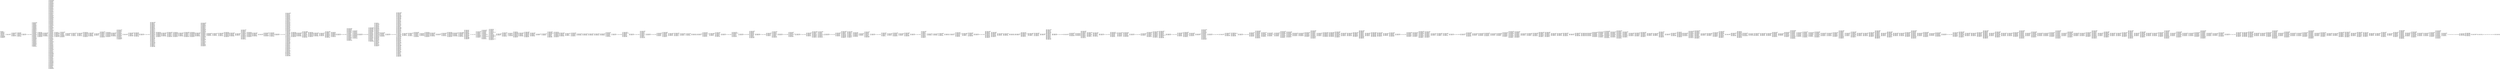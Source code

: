 digraph "graph.cfg.gv" {
	subgraph global {
		node [fontname=Courier fontsize=30.0 rank=same shape=box]
		block_0 [label="0: %00 = #0x1\l2: %01 = #0x40\l4: MSTORE(%01, %00)\l5: [NO_SSA] DUP1\l6: [NO_SSA] PUSH1\l8: [NO_SSA] DUP2\l9: [NO_SSA] MSTORE\la: [NO_SSA] PUSH1\lc: [NO_SSA] ADD\ld: [NO_SSA] PUSH2\l10: [NO_SSA] PUSH1\l12: [NO_SSA] SWAP2\l13: [NO_SSA] CODECOPY\l14: [NO_SSA] PUSH2\l17: [NO_SSA] JUMP\l"]
		block_18 [label="18: [NO_SSA] JUMPDEST\l19: [NO_SSA] PUSH1\l"]
		block_1b [label="1b: [NO_SSA] JUMPDEST\l1c: [NO_SSA] DUP4\l1d: [NO_SSA] MLOAD\l1e: [NO_SSA] DUP2\l1f: [NO_SSA] LT\l20: [NO_SSA] ISZERO\l21: [NO_SSA] PUSH2\l24: [NO_SSA] JUMPI\l"]
		block_25 [label="25: [NO_SSA] PUSH1\l27: [NO_SSA] DUP5\l28: [NO_SSA] DUP3\l29: [NO_SSA] DUP2\l2a: [NO_SSA] MLOAD\l2b: [NO_SSA] DUP2\l2c: [NO_SSA] LT\l2d: [NO_SSA] PUSH2\l30: [NO_SSA] JUMPI\l"]
		block_31 [label="31: [NO_SSA] PUSH2\l34: [NO_SSA] PUSH2\l37: [NO_SSA] JUMP\l"]
		block_38 [label="38: [NO_SSA] JUMPDEST\l"]
		block_39 [label="39: [NO_SSA] JUMPDEST\l3a: [NO_SSA] PUSH1\l3c: [NO_SSA] MUL\l3d: [NO_SSA] PUSH1\l3f: [NO_SSA] ADD\l40: [NO_SSA] ADD\l41: [NO_SSA] MLOAD\l42: [NO_SSA] SWAP1\l43: [NO_SSA] POP\l44: [NO_SSA] PUSH1\l46: [NO_SSA] DUP5\l47: [NO_SSA] PUSH1\l49: [NO_SSA] ADD\l4a: [NO_SSA] PUSH1\l4c: [NO_SSA] DUP4\l4d: [NO_SSA] PUSH28\l6a: [NO_SSA] NOT\l6b: [NO_SSA] AND\l6c: [NO_SSA] PUSH28\l89: [NO_SSA] NOT\l8a: [NO_SSA] AND\l8b: [NO_SSA] DUP2\l8c: [NO_SSA] MSTORE\l8d: [NO_SSA] PUSH1\l8f: [NO_SSA] ADD\l90: [NO_SSA] SWAP1\l91: [NO_SSA] DUP2\l92: [NO_SSA] MSTORE\l93: [NO_SSA] PUSH1\l95: [NO_SSA] ADD\l96: [NO_SSA] PUSH1\l98: [NO_SSA] SHA3\l99: [NO_SSA] PUSH1\l9b: [NO_SSA] ADD\l9c: [NO_SSA] PUSH1\l9e: [NO_SSA] SWAP1\l9f: [NO_SSA] SLOAD\la0: [NO_SSA] SWAP1\la1: [NO_SSA] PUSH2\la4: [NO_SSA] EXP\la5: [NO_SSA] SWAP1\la6: [NO_SSA] DIV\la7: [NO_SSA] PUSH20\lbc: [NO_SSA] AND\lbd: [NO_SSA] SWAP1\lbe: [NO_SSA] POP\lbf: [NO_SSA] PUSH1\lc1: [NO_SSA] PUSH20\ld6: [NO_SSA] AND\ld7: [NO_SSA] DUP2\ld8: [NO_SSA] PUSH20\led: [NO_SSA] AND\lee: [NO_SSA] EQ\lef: [NO_SSA] PUSH2\lf2: [NO_SSA] JUMPI\l"]
		block_f3 [label="f3: [NO_SSA] PUSH1\lf5: [NO_SSA] MLOAD\lf6: [NO_SSA] PUSH32\l117: [NO_SSA] DUP2\l118: [NO_SSA] MSTORE\l119: [NO_SSA] PUSH1\l11b: [NO_SSA] ADD\l11c: [NO_SSA] PUSH2\l11f: [NO_SSA] SWAP1\l120: [NO_SSA] PUSH2\l123: [NO_SSA] JUMP\l"]
		block_124 [label="124: [NO_SSA] JUMPDEST\l125: [NO_SSA] PUSH1\l127: [NO_SSA] MLOAD\l128: [NO_SSA] DUP1\l129: [NO_SSA] SWAP2\l12a: [NO_SSA] SUB\l12b: [NO_SSA] SWAP1\l12c: [NO_SSA] REVERT\l"]
		block_12d [label="12d: [NO_SSA] JUMPDEST\l12e: [NO_SSA] PUSH1\l130: [NO_SSA] MLOAD\l131: [NO_SSA] DUP1\l132: [NO_SSA] PUSH1\l134: [NO_SSA] ADD\l135: [NO_SSA] PUSH1\l137: [NO_SSA] MSTORE\l138: [NO_SSA] DUP1\l139: [NO_SSA] DUP9\l13a: [NO_SSA] PUSH20\l14f: [NO_SSA] AND\l150: [NO_SSA] DUP2\l151: [NO_SSA] MSTORE\l152: [NO_SSA] PUSH1\l154: [NO_SSA] ADD\l155: [NO_SSA] DUP6\l156: [NO_SSA] PUSH2\l159: [NO_SSA] AND\l15a: [NO_SSA] DUP2\l15b: [NO_SSA] MSTORE\l15c: [NO_SSA] POP\l15d: [NO_SSA] DUP6\l15e: [NO_SSA] PUSH1\l160: [NO_SSA] ADD\l161: [NO_SSA] PUSH1\l163: [NO_SSA] DUP5\l164: [NO_SSA] PUSH28\l181: [NO_SSA] NOT\l182: [NO_SSA] AND\l183: [NO_SSA] PUSH28\l1a0: [NO_SSA] NOT\l1a1: [NO_SSA] AND\l1a2: [NO_SSA] DUP2\l1a3: [NO_SSA] MSTORE\l1a4: [NO_SSA] PUSH1\l1a6: [NO_SSA] ADD\l1a7: [NO_SSA] SWAP1\l1a8: [NO_SSA] DUP2\l1a9: [NO_SSA] MSTORE\l1aa: [NO_SSA] PUSH1\l1ac: [NO_SSA] ADD\l1ad: [NO_SSA] PUSH1\l1af: [NO_SSA] SHA3\l1b0: [NO_SSA] PUSH1\l1b2: [NO_SSA] DUP3\l1b3: [NO_SSA] ADD\l1b4: [NO_SSA] MLOAD\l1b5: [NO_SSA] DUP2\l1b6: [NO_SSA] PUSH1\l1b8: [NO_SSA] ADD\l1b9: [NO_SSA] PUSH1\l1bb: [NO_SSA] PUSH2\l1be: [NO_SSA] EXP\l1bf: [NO_SSA] DUP2\l1c0: [NO_SSA] SLOAD\l1c1: [NO_SSA] DUP2\l1c2: [NO_SSA] PUSH20\l1d7: [NO_SSA] MUL\l1d8: [NO_SSA] NOT\l1d9: [NO_SSA] AND\l1da: [NO_SSA] SWAP1\l1db: [NO_SSA] DUP4\l1dc: [NO_SSA] PUSH20\l1f1: [NO_SSA] AND\l1f2: [NO_SSA] MUL\l1f3: [NO_SSA] OR\l1f4: [NO_SSA] SWAP1\l1f5: [NO_SSA] SSTORE\l1f6: [NO_SSA] POP\l1f7: [NO_SSA] PUSH1\l1f9: [NO_SSA] DUP3\l1fa: [NO_SSA] ADD\l1fb: [NO_SSA] MLOAD\l1fc: [NO_SSA] DUP2\l1fd: [NO_SSA] PUSH1\l1ff: [NO_SSA] ADD\l200: [NO_SSA] PUSH1\l202: [NO_SSA] PUSH2\l205: [NO_SSA] EXP\l206: [NO_SSA] DUP2\l207: [NO_SSA] SLOAD\l208: [NO_SSA] DUP2\l209: [NO_SSA] PUSH2\l20c: [NO_SSA] MUL\l20d: [NO_SSA] NOT\l20e: [NO_SSA] AND\l20f: [NO_SSA] SWAP1\l210: [NO_SSA] DUP4\l211: [NO_SSA] PUSH2\l214: [NO_SSA] AND\l215: [NO_SSA] MUL\l216: [NO_SSA] OR\l217: [NO_SSA] SWAP1\l218: [NO_SSA] SSTORE\l219: [NO_SSA] POP\l21a: [NO_SSA] SWAP1\l21b: [NO_SSA] POP\l21c: [NO_SSA] POP\l21d: [NO_SSA] DUP5\l21e: [NO_SSA] PUSH1\l220: [NO_SSA] ADD\l221: [NO_SSA] DUP3\l222: [NO_SSA] SWAP1\l223: [NO_SSA] DUP1\l224: [NO_SSA] PUSH1\l226: [NO_SSA] DUP2\l227: [NO_SSA] SLOAD\l228: [NO_SSA] ADD\l229: [NO_SSA] DUP1\l22a: [NO_SSA] DUP3\l22b: [NO_SSA] SSTORE\l22c: [NO_SSA] DUP1\l22d: [NO_SSA] SWAP2\l22e: [NO_SSA] POP\l22f: [NO_SSA] POP\l230: [NO_SSA] PUSH1\l232: [NO_SSA] SWAP1\l233: [NO_SSA] SUB\l234: [NO_SSA] SWAP1\l235: [NO_SSA] PUSH1\l237: [NO_SSA] MSTORE\l238: [NO_SSA] PUSH1\l23a: [NO_SSA] PUSH1\l23c: [NO_SSA] SHA3\l23d: [NO_SSA] SWAP1\l23e: [NO_SSA] PUSH1\l240: [NO_SSA] SWAP2\l241: [NO_SSA] DUP3\l242: [NO_SSA] DUP3\l243: [NO_SSA] DIV\l244: [NO_SSA] ADD\l245: [NO_SSA] SWAP2\l246: [NO_SSA] SWAP1\l247: [NO_SSA] MOD\l248: [NO_SSA] PUSH1\l24a: [NO_SSA] MUL\l24b: [NO_SSA] SWAP1\l24c: [NO_SSA] SWAP2\l24d: [NO_SSA] SWAP1\l24e: [NO_SSA] SWAP2\l24f: [NO_SSA] SWAP1\l250: [NO_SSA] SWAP2\l251: [NO_SSA] PUSH2\l254: [NO_SSA] EXP\l255: [NO_SSA] DUP2\l256: [NO_SSA] SLOAD\l257: [NO_SSA] DUP2\l258: [NO_SSA] PUSH4\l25d: [NO_SSA] MUL\l25e: [NO_SSA] NOT\l25f: [NO_SSA] AND\l260: [NO_SSA] SWAP1\l261: [NO_SSA] DUP4\l262: [NO_SSA] PUSH1\l264: [NO_SSA] INVALID\l"]
		block_265 [label="265: [NO_SSA] MUL\l266: [NO_SSA] OR\l267: [NO_SSA] SWAP1\l268: [NO_SSA] SSTORE\l269: [NO_SSA] POP\l26a: [NO_SSA] DUP4\l26b: [NO_SSA] DUP1\l26c: [NO_SSA] PUSH2\l26f: [NO_SSA] SWAP1\l270: [NO_SSA] PUSH2\l273: [NO_SSA] JUMP\l"]
		block_274 [label="274: [NO_SSA] JUMPDEST\l275: [NO_SSA] SWAP5\l276: [NO_SSA] POP\l277: [NO_SSA] POP\l278: [NO_SSA] POP\l279: [NO_SSA] POP\l27a: [NO_SSA] DUP1\l27b: [NO_SSA] DUP1\l27c: [NO_SSA] PUSH2\l27f: [NO_SSA] SWAP1\l280: [NO_SSA] PUSH2\l283: [NO_SSA] JUMP\l"]
		block_284 [label="284: [NO_SSA] JUMPDEST\l285: [NO_SSA] SWAP2\l286: [NO_SSA] POP\l287: [NO_SSA] POP\l288: [NO_SSA] PUSH2\l28b: [NO_SSA] JUMP\l"]
		block_28c [label="28c: [NO_SSA] JUMPDEST\l28d: [NO_SSA] POP\l28e: [NO_SSA] POP\l28f: [NO_SSA] POP\l290: [NO_SSA] POP\l291: [NO_SSA] POP\l292: [NO_SSA] JUMP\l"]
		block_293 [label="293: [NO_SSA] JUMPDEST\l294: [NO_SSA] PUSH1\l296: [NO_SSA] DUP2\l297: [NO_SSA] MLOAD\l298: [NO_SSA] GT\l299: [NO_SSA] PUSH2\l29c: [NO_SSA] JUMPI\l"]
		block_29d [label="29d: [NO_SSA] PUSH1\l29f: [NO_SSA] MLOAD\l2a0: [NO_SSA] PUSH32\l2c1: [NO_SSA] DUP2\l2c2: [NO_SSA] MSTORE\l2c3: [NO_SSA] PUSH1\l2c5: [NO_SSA] ADD\l2c6: [NO_SSA] PUSH2\l2c9: [NO_SSA] SWAP1\l2ca: [NO_SSA] PUSH2\l2cd: [NO_SSA] JUMP\l"]
		block_2ce [label="2ce: [NO_SSA] JUMPDEST\l2cf: [NO_SSA] PUSH1\l2d1: [NO_SSA] MLOAD\l2d2: [NO_SSA] DUP1\l2d3: [NO_SSA] SWAP2\l2d4: [NO_SSA] SUB\l2d5: [NO_SSA] SWAP1\l2d6: [NO_SSA] REVERT\l"]
		block_2d7 [label="2d7: [NO_SSA] JUMPDEST\l2d8: [NO_SSA] PUSH1\l2da: [NO_SSA] PUSH2\l2dd: [NO_SSA] PUSH2\l2e0: [NO_SSA] JUMP\l"]
		block_2e1 [label="2e1: [NO_SSA] JUMPDEST\l2e2: [NO_SSA] SWAP1\l2e3: [NO_SSA] POP\l2e4: [NO_SSA] PUSH1\l2e6: [NO_SSA] PUSH20\l2fb: [NO_SSA] AND\l2fc: [NO_SSA] DUP4\l2fd: [NO_SSA] PUSH20\l312: [NO_SSA] AND\l313: [NO_SSA] EQ\l314: [NO_SSA] ISZERO\l315: [NO_SSA] PUSH2\l318: [NO_SSA] JUMPI\l"]
		block_319 [label="319: [NO_SSA] PUSH1\l31b: [NO_SSA] MLOAD\l31c: [NO_SSA] PUSH32\l33d: [NO_SSA] DUP2\l33e: [NO_SSA] MSTORE\l33f: [NO_SSA] PUSH1\l341: [NO_SSA] ADD\l342: [NO_SSA] PUSH2\l345: [NO_SSA] SWAP1\l346: [NO_SSA] PUSH2\l349: [NO_SSA] JUMP\l"]
		block_34a [label="34a: [NO_SSA] JUMPDEST\l34b: [NO_SSA] PUSH1\l34d: [NO_SSA] MLOAD\l34e: [NO_SSA] DUP1\l34f: [NO_SSA] SWAP2\l350: [NO_SSA] SUB\l351: [NO_SSA] SWAP1\l352: [NO_SSA] REVERT\l"]
		block_353 [label="353: [NO_SSA] JUMPDEST\l354: [NO_SSA] PUSH2\l357: [NO_SSA] DUP4\l358: [NO_SSA] PUSH1\l35a: [NO_SSA] MLOAD\l35b: [NO_SSA] DUP1\l35c: [NO_SSA] PUSH1\l35e: [NO_SSA] ADD\l35f: [NO_SSA] PUSH1\l361: [NO_SSA] MSTORE\l362: [NO_SSA] DUP1\l363: [NO_SSA] PUSH1\l365: [NO_SSA] DUP2\l366: [NO_SSA] MSTORE\l367: [NO_SSA] PUSH1\l369: [NO_SSA] ADD\l36a: [NO_SSA] PUSH2\l36d: [NO_SSA] PUSH1\l36f: [NO_SSA] SWAP2\l370: [NO_SSA] CODECOPY\l371: [NO_SSA] PUSH2\l374: [NO_SSA] JUMP\l"]
		block_375 [label="375: [NO_SSA] JUMPDEST\l376: [NO_SSA] PUSH1\l"]
		block_378 [label="378: [NO_SSA] JUMPDEST\l379: [NO_SSA] DUP3\l37a: [NO_SSA] MLOAD\l37b: [NO_SSA] DUP2\l37c: [NO_SSA] LT\l37d: [NO_SSA] ISZERO\l37e: [NO_SSA] PUSH2\l381: [NO_SSA] JUMPI\l"]
		block_382 [label="382: [NO_SSA] PUSH1\l384: [NO_SSA] DUP4\l385: [NO_SSA] DUP3\l386: [NO_SSA] DUP2\l387: [NO_SSA] MLOAD\l388: [NO_SSA] DUP2\l389: [NO_SSA] LT\l38a: [NO_SSA] PUSH2\l38d: [NO_SSA] JUMPI\l"]
		block_38e [label="38e: [NO_SSA] PUSH2\l391: [NO_SSA] PUSH2\l394: [NO_SSA] JUMP\l"]
		block_395 [label="395: [NO_SSA] JUMPDEST\l"]
		block_396 [label="396: [NO_SSA] JUMPDEST\l397: [NO_SSA] PUSH1\l399: [NO_SSA] MUL\l39a: [NO_SSA] PUSH1\l39c: [NO_SSA] ADD\l39d: [NO_SSA] ADD\l39e: [NO_SSA] MLOAD\l39f: [NO_SSA] SWAP1\l3a0: [NO_SSA] POP\l3a1: [NO_SSA] PUSH1\l3a3: [NO_SSA] DUP4\l3a4: [NO_SSA] PUSH1\l3a6: [NO_SSA] ADD\l3a7: [NO_SSA] PUSH1\l3a9: [NO_SSA] DUP4\l3aa: [NO_SSA] PUSH28\l3c7: [NO_SSA] NOT\l3c8: [NO_SSA] AND\l3c9: [NO_SSA] PUSH28\l3e6: [NO_SSA] NOT\l3e7: [NO_SSA] AND\l3e8: [NO_SSA] DUP2\l3e9: [NO_SSA] MSTORE\l3ea: [NO_SSA] PUSH1\l3ec: [NO_SSA] ADD\l3ed: [NO_SSA] SWAP1\l3ee: [NO_SSA] DUP2\l3ef: [NO_SSA] MSTORE\l3f0: [NO_SSA] PUSH1\l3f2: [NO_SSA] ADD\l3f3: [NO_SSA] PUSH1\l3f5: [NO_SSA] SHA3\l3f6: [NO_SSA] PUSH1\l3f8: [NO_SSA] ADD\l3f9: [NO_SSA] PUSH1\l3fb: [NO_SSA] SWAP1\l3fc: [NO_SSA] SLOAD\l3fd: [NO_SSA] SWAP1\l3fe: [NO_SSA] PUSH2\l401: [NO_SSA] EXP\l402: [NO_SSA] SWAP1\l403: [NO_SSA] DIV\l404: [NO_SSA] PUSH20\l419: [NO_SSA] AND\l41a: [NO_SSA] SWAP1\l41b: [NO_SSA] POP\l41c: [NO_SSA] ADDRESS\l41d: [NO_SSA] PUSH20\l432: [NO_SSA] AND\l433: [NO_SSA] DUP2\l434: [NO_SSA] PUSH20\l449: [NO_SSA] AND\l44a: [NO_SSA] EQ\l44b: [NO_SSA] ISZERO\l44c: [NO_SSA] PUSH2\l44f: [NO_SSA] JUMPI\l"]
		block_450 [label="450: [NO_SSA] PUSH1\l452: [NO_SSA] MLOAD\l453: [NO_SSA] PUSH32\l474: [NO_SSA] DUP2\l475: [NO_SSA] MSTORE\l476: [NO_SSA] PUSH1\l478: [NO_SSA] ADD\l479: [NO_SSA] PUSH2\l47c: [NO_SSA] SWAP1\l47d: [NO_SSA] PUSH2\l480: [NO_SSA] JUMP\l"]
		block_481 [label="481: [NO_SSA] JUMPDEST\l482: [NO_SSA] PUSH1\l484: [NO_SSA] MLOAD\l485: [NO_SSA] DUP1\l486: [NO_SSA] SWAP2\l487: [NO_SSA] SUB\l488: [NO_SSA] SWAP1\l489: [NO_SSA] REVERT\l"]
		block_48a [label="48a: [NO_SSA] JUMPDEST\l48b: [NO_SSA] DUP6\l48c: [NO_SSA] PUSH20\l4a1: [NO_SSA] AND\l4a2: [NO_SSA] DUP2\l4a3: [NO_SSA] PUSH20\l4b8: [NO_SSA] AND\l4b9: [NO_SSA] EQ\l4ba: [NO_SSA] ISZERO\l4bb: [NO_SSA] PUSH2\l4be: [NO_SSA] JUMPI\l"]
		block_4bf [label="4bf: [NO_SSA] PUSH1\l4c1: [NO_SSA] MLOAD\l4c2: [NO_SSA] PUSH32\l4e3: [NO_SSA] DUP2\l4e4: [NO_SSA] MSTORE\l4e5: [NO_SSA] PUSH1\l4e7: [NO_SSA] ADD\l4e8: [NO_SSA] PUSH2\l4eb: [NO_SSA] SWAP1\l4ec: [NO_SSA] PUSH2\l4ef: [NO_SSA] JUMP\l"]
		block_4f0 [label="4f0: [NO_SSA] JUMPDEST\l4f1: [NO_SSA] PUSH1\l4f3: [NO_SSA] MLOAD\l4f4: [NO_SSA] DUP1\l4f5: [NO_SSA] SWAP2\l4f6: [NO_SSA] SUB\l4f7: [NO_SSA] SWAP1\l4f8: [NO_SSA] REVERT\l"]
		block_4f9 [label="4f9: [NO_SSA] JUMPDEST\l4fa: [NO_SSA] PUSH1\l4fc: [NO_SSA] PUSH20\l511: [NO_SSA] AND\l512: [NO_SSA] DUP2\l513: [NO_SSA] PUSH20\l528: [NO_SSA] AND\l529: [NO_SSA] EQ\l52a: [NO_SSA] ISZERO\l52b: [NO_SSA] PUSH2\l52e: [NO_SSA] JUMPI\l"]
		block_52f [label="52f: [NO_SSA] PUSH1\l531: [NO_SSA] MLOAD\l532: [NO_SSA] PUSH32\l553: [NO_SSA] DUP2\l554: [NO_SSA] MSTORE\l555: [NO_SSA] PUSH1\l557: [NO_SSA] ADD\l558: [NO_SSA] PUSH2\l55b: [NO_SSA] SWAP1\l55c: [NO_SSA] PUSH2\l55f: [NO_SSA] JUMP\l"]
		block_560 [label="560: [NO_SSA] JUMPDEST\l561: [NO_SSA] PUSH1\l563: [NO_SSA] MLOAD\l564: [NO_SSA] DUP1\l565: [NO_SSA] SWAP2\l566: [NO_SSA] SUB\l567: [NO_SSA] SWAP1\l568: [NO_SSA] REVERT\l"]
		block_569 [label="569: [NO_SSA] JUMPDEST\l56a: [NO_SSA] DUP6\l56b: [NO_SSA] DUP5\l56c: [NO_SSA] PUSH1\l56e: [NO_SSA] ADD\l56f: [NO_SSA] PUSH1\l571: [NO_SSA] DUP5\l572: [NO_SSA] PUSH28\l58f: [NO_SSA] NOT\l590: [NO_SSA] AND\l591: [NO_SSA] PUSH28\l5ae: [NO_SSA] NOT\l5af: [NO_SSA] AND\l5b0: [NO_SSA] DUP2\l5b1: [NO_SSA] MSTORE\l5b2: [NO_SSA] PUSH1\l5b4: [NO_SSA] ADD\l5b5: [NO_SSA] SWAP1\l5b6: [NO_SSA] DUP2\l5b7: [NO_SSA] MSTORE\l5b8: [NO_SSA] PUSH1\l5ba: [NO_SSA] ADD\l5bb: [NO_SSA] PUSH1\l5bd: [NO_SSA] SHA3\l5be: [NO_SSA] PUSH1\l5c0: [NO_SSA] ADD\l5c1: [NO_SSA] PUSH1\l5c3: [NO_SSA] PUSH2\l5c6: [NO_SSA] EXP\l5c7: [NO_SSA] DUP2\l5c8: [NO_SSA] SLOAD\l5c9: [NO_SSA] DUP2\l5ca: [NO_SSA] PUSH20\l5df: [NO_SSA] MUL\l5e0: [NO_SSA] NOT\l5e1: [NO_SSA] AND\l5e2: [NO_SSA] SWAP1\l5e3: [NO_SSA] DUP4\l5e4: [NO_SSA] PUSH20\l5f9: [NO_SSA] AND\l5fa: [NO_SSA] MUL\l5fb: [NO_SSA] OR\l5fc: [NO_SSA] SWAP1\l5fd: [NO_SSA] SSTORE\l5fe: [NO_SSA] POP\l5ff: [NO_SSA] POP\l600: [NO_SSA] POP\l601: [NO_SSA] DUP1\l602: [NO_SSA] DUP1\l603: [NO_SSA] PUSH2\l606: [NO_SSA] SWAP1\l607: [NO_SSA] PUSH2\l60a: [NO_SSA] JUMP\l"]
		block_60b [label="60b: [NO_SSA] JUMPDEST\l60c: [NO_SSA] SWAP2\l60d: [NO_SSA] POP\l60e: [NO_SSA] POP\l60f: [NO_SSA] PUSH2\l612: [NO_SSA] JUMP\l"]
		block_613 [label="613: [NO_SSA] JUMPDEST\l614: [NO_SSA] POP\l615: [NO_SSA] POP\l616: [NO_SSA] POP\l617: [NO_SSA] POP\l618: [NO_SSA] JUMP\l"]
		block_619 [label="619: [NO_SSA] JUMPDEST\l61a: [NO_SSA] PUSH1\l61c: [NO_SSA] DUP2\l61d: [NO_SSA] MLOAD\l61e: [NO_SSA] GT\l61f: [NO_SSA] PUSH2\l622: [NO_SSA] JUMPI\l"]
		block_623 [label="623: [NO_SSA] PUSH1\l625: [NO_SSA] MLOAD\l626: [NO_SSA] PUSH32\l647: [NO_SSA] DUP2\l648: [NO_SSA] MSTORE\l649: [NO_SSA] PUSH1\l64b: [NO_SSA] ADD\l64c: [NO_SSA] PUSH2\l64f: [NO_SSA] SWAP1\l650: [NO_SSA] PUSH2\l653: [NO_SSA] JUMP\l"]
		block_654 [label="654: [NO_SSA] JUMPDEST\l655: [NO_SSA] PUSH1\l657: [NO_SSA] MLOAD\l658: [NO_SSA] DUP1\l659: [NO_SSA] SWAP2\l65a: [NO_SSA] SUB\l65b: [NO_SSA] SWAP1\l65c: [NO_SSA] REVERT\l"]
		block_65d [label="65d: [NO_SSA] JUMPDEST\l65e: [NO_SSA] PUSH1\l660: [NO_SSA] PUSH2\l663: [NO_SSA] PUSH2\l666: [NO_SSA] JUMP\l"]
		block_667 [label="667: [NO_SSA] JUMPDEST\l668: [NO_SSA] SWAP1\l669: [NO_SSA] POP\l66a: [NO_SSA] PUSH1\l66c: [NO_SSA] DUP2\l66d: [NO_SSA] PUSH1\l66f: [NO_SSA] ADD\l670: [NO_SSA] DUP1\l671: [NO_SSA] SLOAD\l672: [NO_SSA] SWAP1\l673: [NO_SSA] POP\l674: [NO_SSA] SWAP1\l675: [NO_SSA] POP\l676: [NO_SSA] PUSH1\l678: [NO_SSA] PUSH20\l68d: [NO_SSA] AND\l68e: [NO_SSA] DUP5\l68f: [NO_SSA] PUSH20\l6a4: [NO_SSA] AND\l6a5: [NO_SSA] EQ\l6a6: [NO_SSA] PUSH2\l6a9: [NO_SSA] JUMPI\l"]
		block_6aa [label="6aa: [NO_SSA] PUSH1\l6ac: [NO_SSA] MLOAD\l6ad: [NO_SSA] PUSH32\l6ce: [NO_SSA] DUP2\l6cf: [NO_SSA] MSTORE\l6d0: [NO_SSA] PUSH1\l6d2: [NO_SSA] ADD\l6d3: [NO_SSA] PUSH2\l6d6: [NO_SSA] SWAP1\l6d7: [NO_SSA] PUSH2\l6da: [NO_SSA] JUMP\l"]
		block_6db [label="6db: [NO_SSA] JUMPDEST\l6dc: [NO_SSA] PUSH1\l6de: [NO_SSA] MLOAD\l6df: [NO_SSA] DUP1\l6e0: [NO_SSA] SWAP2\l6e1: [NO_SSA] SUB\l6e2: [NO_SSA] SWAP1\l6e3: [NO_SSA] REVERT\l"]
		block_6e4 [label="6e4: [NO_SSA] JUMPDEST\l6e5: [NO_SSA] PUSH1\l"]
		block_6e7 [label="6e7: [NO_SSA] JUMPDEST\l6e8: [NO_SSA] DUP4\l6e9: [NO_SSA] MLOAD\l6ea: [NO_SSA] DUP2\l6eb: [NO_SSA] LT\l6ec: [NO_SSA] ISZERO\l6ed: [NO_SSA] PUSH2\l6f0: [NO_SSA] JUMPI\l"]
		block_6f1 [label="6f1: [NO_SSA] PUSH1\l6f3: [NO_SSA] DUP5\l6f4: [NO_SSA] DUP3\l6f5: [NO_SSA] DUP2\l6f6: [NO_SSA] MLOAD\l6f7: [NO_SSA] DUP2\l6f8: [NO_SSA] LT\l6f9: [NO_SSA] PUSH2\l6fc: [NO_SSA] JUMPI\l"]
		block_6fd [label="6fd: [NO_SSA] PUSH2\l700: [NO_SSA] PUSH2\l703: [NO_SSA] JUMP\l"]
		block_704 [label="704: [NO_SSA] JUMPDEST\l"]
		block_705 [label="705: [NO_SSA] JUMPDEST\l706: [NO_SSA] PUSH1\l708: [NO_SSA] MUL\l709: [NO_SSA] PUSH1\l70b: [NO_SSA] ADD\l70c: [NO_SSA] ADD\l70d: [NO_SSA] MLOAD\l70e: [NO_SSA] SWAP1\l70f: [NO_SSA] POP\l710: [NO_SSA] PUSH1\l712: [NO_SSA] DUP5\l713: [NO_SSA] PUSH1\l715: [NO_SSA] ADD\l716: [NO_SSA] PUSH1\l718: [NO_SSA] DUP4\l719: [NO_SSA] PUSH28\l736: [NO_SSA] NOT\l737: [NO_SSA] AND\l738: [NO_SSA] PUSH28\l755: [NO_SSA] NOT\l756: [NO_SSA] AND\l757: [NO_SSA] DUP2\l758: [NO_SSA] MSTORE\l759: [NO_SSA] PUSH1\l75b: [NO_SSA] ADD\l75c: [NO_SSA] SWAP1\l75d: [NO_SSA] DUP2\l75e: [NO_SSA] MSTORE\l75f: [NO_SSA] PUSH1\l761: [NO_SSA] ADD\l762: [NO_SSA] PUSH1\l764: [NO_SSA] SHA3\l765: [NO_SSA] PUSH1\l767: [NO_SSA] MLOAD\l768: [NO_SSA] DUP1\l769: [NO_SSA] PUSH1\l76b: [NO_SSA] ADD\l76c: [NO_SSA] PUSH1\l76e: [NO_SSA] MSTORE\l76f: [NO_SSA] SWAP1\l770: [NO_SSA] DUP2\l771: [NO_SSA] PUSH1\l773: [NO_SSA] DUP3\l774: [NO_SSA] ADD\l775: [NO_SSA] PUSH1\l777: [NO_SSA] SWAP1\l778: [NO_SSA] SLOAD\l779: [NO_SSA] SWAP1\l77a: [NO_SSA] PUSH2\l77d: [NO_SSA] EXP\l77e: [NO_SSA] SWAP1\l77f: [NO_SSA] DIV\l780: [NO_SSA] PUSH20\l795: [NO_SSA] AND\l796: [NO_SSA] PUSH20\l7ab: [NO_SSA] AND\l7ac: [NO_SSA] PUSH20\l7c1: [NO_SSA] AND\l7c2: [NO_SSA] DUP2\l7c3: [NO_SSA] MSTORE\l7c4: [NO_SSA] PUSH1\l7c6: [NO_SSA] ADD\l7c7: [NO_SSA] PUSH1\l7c9: [NO_SSA] DUP3\l7ca: [NO_SSA] ADD\l7cb: [NO_SSA] PUSH1\l7cd: [NO_SSA] SWAP1\l7ce: [NO_SSA] SLOAD\l7cf: [NO_SSA] SWAP1\l7d0: [NO_SSA] PUSH2\l7d3: [NO_SSA] EXP\l7d4: [NO_SSA] SWAP1\l7d5: [NO_SSA] DIV\l7d6: [NO_SSA] PUSH2\l7d9: [NO_SSA] AND\l7da: [NO_SSA] PUSH2\l7dd: [NO_SSA] AND\l7de: [NO_SSA] PUSH2\l7e1: [NO_SSA] AND\l7e2: [NO_SSA] DUP2\l7e3: [NO_SSA] MSTORE\l7e4: [NO_SSA] POP\l7e5: [NO_SSA] POP\l7e6: [NO_SSA] SWAP1\l7e7: [NO_SSA] POP\l7e8: [NO_SSA] PUSH1\l7ea: [NO_SSA] PUSH20\l7ff: [NO_SSA] AND\l800: [NO_SSA] DUP2\l801: [NO_SSA] PUSH1\l803: [NO_SSA] ADD\l804: [NO_SSA] MLOAD\l805: [NO_SSA] PUSH20\l81a: [NO_SSA] AND\l81b: [NO_SSA] EQ\l81c: [NO_SSA] ISZERO\l81d: [NO_SSA] PUSH2\l820: [NO_SSA] JUMPI\l"]
		block_821 [label="821: [NO_SSA] PUSH1\l823: [NO_SSA] MLOAD\l824: [NO_SSA] PUSH32\l845: [NO_SSA] DUP2\l846: [NO_SSA] MSTORE\l847: [NO_SSA] PUSH1\l849: [NO_SSA] ADD\l84a: [NO_SSA] PUSH2\l84d: [NO_SSA] SWAP1\l84e: [NO_SSA] PUSH2\l851: [NO_SSA] JUMP\l"]
		block_852 [label="852: [NO_SSA] JUMPDEST\l853: [NO_SSA] PUSH1\l855: [NO_SSA] MLOAD\l856: [NO_SSA] DUP1\l857: [NO_SSA] SWAP2\l858: [NO_SSA] SUB\l859: [NO_SSA] SWAP1\l85a: [NO_SSA] REVERT\l"]
		block_85b [label="85b: [NO_SSA] JUMPDEST\l85c: [NO_SSA] ADDRESS\l85d: [NO_SSA] PUSH20\l872: [NO_SSA] AND\l873: [NO_SSA] DUP2\l874: [NO_SSA] PUSH1\l876: [NO_SSA] ADD\l877: [NO_SSA] MLOAD\l878: [NO_SSA] PUSH20\l88d: [NO_SSA] AND\l88e: [NO_SSA] EQ\l88f: [NO_SSA] ISZERO\l890: [NO_SSA] PUSH2\l893: [NO_SSA] JUMPI\l"]
		block_894 [label="894: [NO_SSA] PUSH1\l896: [NO_SSA] MLOAD\l897: [NO_SSA] PUSH32\l8b8: [NO_SSA] DUP2\l8b9: [NO_SSA] MSTORE\l8ba: [NO_SSA] PUSH1\l8bc: [NO_SSA] ADD\l8bd: [NO_SSA] PUSH2\l8c0: [NO_SSA] SWAP1\l8c1: [NO_SSA] PUSH2\l8c4: [NO_SSA] JUMP\l"]
		block_8c5 [label="8c5: [NO_SSA] JUMPDEST\l8c6: [NO_SSA] PUSH1\l8c8: [NO_SSA] MLOAD\l8c9: [NO_SSA] DUP1\l8ca: [NO_SSA] SWAP2\l8cb: [NO_SSA] SUB\l8cc: [NO_SSA] SWAP1\l8cd: [NO_SSA] REVERT\l"]
		block_8ce [label="8ce: [NO_SSA] JUMPDEST\l8cf: [NO_SSA] DUP4\l8d0: [NO_SSA] DUP1\l8d1: [NO_SSA] PUSH2\l8d4: [NO_SSA] SWAP1\l8d5: [NO_SSA] PUSH2\l8d8: [NO_SSA] JUMP\l"]
		block_8d9 [label="8d9: [NO_SSA] JUMPDEST\l8da: [NO_SSA] SWAP5\l8db: [NO_SSA] POP\l8dc: [NO_SSA] POP\l8dd: [NO_SSA] DUP4\l8de: [NO_SSA] DUP2\l8df: [NO_SSA] PUSH1\l8e1: [NO_SSA] ADD\l8e2: [NO_SSA] MLOAD\l8e3: [NO_SSA] PUSH2\l8e6: [NO_SSA] AND\l8e7: [NO_SSA] EQ\l8e8: [NO_SSA] PUSH2\l8eb: [NO_SSA] JUMPI\l"]
		block_8ec [label="8ec: [NO_SSA] PUSH1\l8ee: [NO_SSA] DUP6\l8ef: [NO_SSA] PUSH1\l8f1: [NO_SSA] ADD\l8f2: [NO_SSA] DUP6\l8f3: [NO_SSA] DUP2\l8f4: [NO_SSA] SLOAD\l8f5: [NO_SSA] DUP2\l8f6: [NO_SSA] LT\l8f7: [NO_SSA] PUSH2\l8fa: [NO_SSA] JUMPI\l"]
		block_8fb [label="8fb: [NO_SSA] PUSH2\l8fe: [NO_SSA] PUSH2\l901: [NO_SSA] JUMP\l"]
		block_902 [label="902: [NO_SSA] JUMPDEST\l"]
		block_903 [label="903: [NO_SSA] JUMPDEST\l904: [NO_SSA] SWAP1\l905: [NO_SSA] PUSH1\l907: [NO_SSA] MSTORE\l908: [NO_SSA] PUSH1\l90a: [NO_SSA] PUSH1\l90c: [NO_SSA] SHA3\l90d: [NO_SSA] SWAP1\l90e: [NO_SSA] PUSH1\l910: [NO_SSA] SWAP2\l911: [NO_SSA] DUP3\l912: [NO_SSA] DUP3\l913: [NO_SSA] DIV\l914: [NO_SSA] ADD\l915: [NO_SSA] SWAP2\l916: [NO_SSA] SWAP1\l917: [NO_SSA] MOD\l918: [NO_SSA] PUSH1\l91a: [NO_SSA] MUL\l91b: [NO_SSA] SWAP1\l91c: [NO_SSA] SLOAD\l91d: [NO_SSA] SWAP1\l91e: [NO_SSA] PUSH2\l921: [NO_SSA] EXP\l922: [NO_SSA] SWAP1\l923: [NO_SSA] DIV\l924: [NO_SSA] PUSH1\l926: [NO_SSA] INVALID\l"]
		block_927 [label="927: [NO_SSA] SWAP1\l928: [NO_SSA] POP\l929: [NO_SSA] DUP1\l92a: [NO_SSA] DUP7\l92b: [NO_SSA] PUSH1\l92d: [NO_SSA] ADD\l92e: [NO_SSA] DUP4\l92f: [NO_SSA] PUSH1\l931: [NO_SSA] ADD\l932: [NO_SSA] MLOAD\l933: [NO_SSA] PUSH2\l936: [NO_SSA] AND\l937: [NO_SSA] DUP2\l938: [NO_SSA] SLOAD\l939: [NO_SSA] DUP2\l93a: [NO_SSA] LT\l93b: [NO_SSA] PUSH2\l93e: [NO_SSA] JUMPI\l"]
		block_93f [label="93f: [NO_SSA] PUSH2\l942: [NO_SSA] PUSH2\l945: [NO_SSA] JUMP\l"]
		block_946 [label="946: [NO_SSA] JUMPDEST\l"]
		block_947 [label="947: [NO_SSA] JUMPDEST\l948: [NO_SSA] SWAP1\l949: [NO_SSA] PUSH1\l94b: [NO_SSA] MSTORE\l94c: [NO_SSA] PUSH1\l94e: [NO_SSA] PUSH1\l950: [NO_SSA] SHA3\l951: [NO_SSA] SWAP1\l952: [NO_SSA] PUSH1\l954: [NO_SSA] SWAP2\l955: [NO_SSA] DUP3\l956: [NO_SSA] DUP3\l957: [NO_SSA] DIV\l958: [NO_SSA] ADD\l959: [NO_SSA] SWAP2\l95a: [NO_SSA] SWAP1\l95b: [NO_SSA] MOD\l95c: [NO_SSA] PUSH1\l95e: [NO_SSA] MUL\l95f: [NO_SSA] PUSH2\l962: [NO_SSA] EXP\l963: [NO_SSA] DUP2\l964: [NO_SSA] SLOAD\l965: [NO_SSA] DUP2\l966: [NO_SSA] PUSH4\l96b: [NO_SSA] MUL\l96c: [NO_SSA] NOT\l96d: [NO_SSA] AND\l96e: [NO_SSA] SWAP1\l96f: [NO_SSA] DUP4\l970: [NO_SSA] PUSH1\l972: [NO_SSA] INVALID\l"]
		block_973 [label="973: [NO_SSA] MUL\l974: [NO_SSA] OR\l975: [NO_SSA] SWAP1\l976: [NO_SSA] SSTORE\l977: [NO_SSA] POP\l978: [NO_SSA] DUP2\l979: [NO_SSA] PUSH1\l97b: [NO_SSA] ADD\l97c: [NO_SSA] MLOAD\l97d: [NO_SSA] DUP7\l97e: [NO_SSA] PUSH1\l980: [NO_SSA] ADD\l981: [NO_SSA] PUSH1\l983: [NO_SSA] DUP4\l984: [NO_SSA] PUSH28\l9a1: [NO_SSA] NOT\l9a2: [NO_SSA] AND\l9a3: [NO_SSA] PUSH28\l9c0: [NO_SSA] NOT\l9c1: [NO_SSA] AND\l9c2: [NO_SSA] DUP2\l9c3: [NO_SSA] MSTORE\l9c4: [NO_SSA] PUSH1\l9c6: [NO_SSA] ADD\l9c7: [NO_SSA] SWAP1\l9c8: [NO_SSA] DUP2\l9c9: [NO_SSA] MSTORE\l9ca: [NO_SSA] PUSH1\l9cc: [NO_SSA] ADD\l9cd: [NO_SSA] PUSH1\l9cf: [NO_SSA] SHA3\l9d0: [NO_SSA] PUSH1\l9d2: [NO_SSA] ADD\l9d3: [NO_SSA] PUSH1\l9d5: [NO_SSA] PUSH2\l9d8: [NO_SSA] EXP\l9d9: [NO_SSA] DUP2\l9da: [NO_SSA] SLOAD\l9db: [NO_SSA] DUP2\l9dc: [NO_SSA] PUSH2\l9df: [NO_SSA] MUL\l9e0: [NO_SSA] NOT\l9e1: [NO_SSA] AND\l9e2: [NO_SSA] SWAP1\l9e3: [NO_SSA] DUP4\l9e4: [NO_SSA] PUSH2\l9e7: [NO_SSA] AND\l9e8: [NO_SSA] MUL\l9e9: [NO_SSA] OR\l9ea: [NO_SSA] SWAP1\l9eb: [NO_SSA] SSTORE\l9ec: [NO_SSA] POP\l9ed: [NO_SSA] POP\l"]
		block_9ee [label="9ee: [NO_SSA] JUMPDEST\l9ef: [NO_SSA] DUP5\l9f0: [NO_SSA] PUSH1\l9f2: [NO_SSA] ADD\l9f3: [NO_SSA] DUP1\l9f4: [NO_SSA] SLOAD\l9f5: [NO_SSA] DUP1\l9f6: [NO_SSA] PUSH2\l9f9: [NO_SSA] JUMPI\l"]
		block_9fa [label="9fa: [NO_SSA] PUSH2\l9fd: [NO_SSA] PUSH2\la00: [NO_SSA] JUMP\l"]
		block_a01 [label="a01: [NO_SSA] JUMPDEST\l"]
		block_a02 [label="a02: [NO_SSA] JUMPDEST\la03: [NO_SSA] PUSH1\la05: [NO_SSA] SWAP1\la06: [NO_SSA] SUB\la07: [NO_SSA] DUP2\la08: [NO_SSA] DUP2\la09: [NO_SSA] SWAP1\la0a: [NO_SSA] PUSH1\la0c: [NO_SSA] MSTORE\la0d: [NO_SSA] PUSH1\la0f: [NO_SSA] PUSH1\la11: [NO_SSA] SHA3\la12: [NO_SSA] SWAP1\la13: [NO_SSA] PUSH1\la15: [NO_SSA] SWAP2\la16: [NO_SSA] DUP3\la17: [NO_SSA] DUP3\la18: [NO_SSA] DIV\la19: [NO_SSA] ADD\la1a: [NO_SSA] SWAP2\la1b: [NO_SSA] SWAP1\la1c: [NO_SSA] MOD\la1d: [NO_SSA] PUSH1\la1f: [NO_SSA] MUL\la20: [NO_SSA] PUSH2\la23: [NO_SSA] EXP\la24: [NO_SSA] DUP2\la25: [NO_SSA] SLOAD\la26: [NO_SSA] SWAP1\la27: [NO_SSA] PUSH4\la2c: [NO_SSA] MUL\la2d: [NO_SSA] NOT\la2e: [NO_SSA] AND\la2f: [NO_SSA] SWAP1\la30: [NO_SSA] SSTORE\la31: [NO_SSA] SWAP1\la32: [NO_SSA] SSTORE\la33: [NO_SSA] DUP5\la34: [NO_SSA] PUSH1\la36: [NO_SSA] ADD\la37: [NO_SSA] PUSH1\la39: [NO_SSA] DUP4\la3a: [NO_SSA] PUSH28\la57: [NO_SSA] NOT\la58: [NO_SSA] AND\la59: [NO_SSA] PUSH28\la76: [NO_SSA] NOT\la77: [NO_SSA] AND\la78: [NO_SSA] DUP2\la79: [NO_SSA] MSTORE\la7a: [NO_SSA] PUSH1\la7c: [NO_SSA] ADD\la7d: [NO_SSA] SWAP1\la7e: [NO_SSA] DUP2\la7f: [NO_SSA] MSTORE\la80: [NO_SSA] PUSH1\la82: [NO_SSA] ADD\la83: [NO_SSA] PUSH1\la85: [NO_SSA] SHA3\la86: [NO_SSA] PUSH1\la88: [NO_SSA] DUP1\la89: [NO_SSA] DUP3\la8a: [NO_SSA] ADD\la8b: [NO_SSA] PUSH1\la8d: [NO_SSA] PUSH2\la90: [NO_SSA] EXP\la91: [NO_SSA] DUP2\la92: [NO_SSA] SLOAD\la93: [NO_SSA] SWAP1\la94: [NO_SSA] PUSH20\laa9: [NO_SSA] MUL\laaa: [NO_SSA] NOT\laab: [NO_SSA] AND\laac: [NO_SSA] SWAP1\laad: [NO_SSA] SSTORE\laae: [NO_SSA] PUSH1\lab0: [NO_SSA] DUP3\lab1: [NO_SSA] ADD\lab2: [NO_SSA] PUSH1\lab4: [NO_SSA] PUSH2\lab7: [NO_SSA] EXP\lab8: [NO_SSA] DUP2\lab9: [NO_SSA] SLOAD\laba: [NO_SSA] SWAP1\labb: [NO_SSA] PUSH2\labe: [NO_SSA] MUL\labf: [NO_SSA] NOT\lac0: [NO_SSA] AND\lac1: [NO_SSA] SWAP1\lac2: [NO_SSA] SSTORE\lac3: [NO_SSA] POP\lac4: [NO_SSA] POP\lac5: [NO_SSA] POP\lac6: [NO_SSA] POP\lac7: [NO_SSA] DUP1\lac8: [NO_SSA] DUP1\lac9: [NO_SSA] PUSH2\lacc: [NO_SSA] SWAP1\lacd: [NO_SSA] PUSH2\lad0: [NO_SSA] JUMP\l"]
		block_ad1 [label="ad1: [NO_SSA] JUMPDEST\lad2: [NO_SSA] SWAP2\lad3: [NO_SSA] POP\lad4: [NO_SSA] POP\lad5: [NO_SSA] PUSH2\lad8: [NO_SSA] JUMP\l"]
		block_ad9 [label="ad9: [NO_SSA] JUMPDEST\lada: [NO_SSA] POP\ladb: [NO_SSA] POP\ladc: [NO_SSA] POP\ladd: [NO_SSA] POP\lade: [NO_SSA] POP\ladf: [NO_SSA] JUMP\l"]
		block_ae0 [label="ae0: [NO_SSA] JUMPDEST\lae1: [NO_SSA] PUSH1\lae3: [NO_SSA] PUSH20\laf8: [NO_SSA] AND\laf9: [NO_SSA] DUP3\lafa: [NO_SSA] PUSH20\lb0f: [NO_SSA] AND\lb10: [NO_SSA] EQ\lb11: [NO_SSA] ISZERO\lb12: [NO_SSA] PUSH2\lb15: [NO_SSA] JUMPI\l"]
		block_b16 [label="b16: [NO_SSA] PUSH1\lb18: [NO_SSA] DUP2\lb19: [NO_SSA] MLOAD\lb1a: [NO_SSA] EQ\lb1b: [NO_SSA] PUSH2\lb1e: [NO_SSA] JUMPI\l"]
		block_b1f [label="b1f: [NO_SSA] PUSH1\lb21: [NO_SSA] MLOAD\lb22: [NO_SSA] PUSH32\lb43: [NO_SSA] DUP2\lb44: [NO_SSA] MSTORE\lb45: [NO_SSA] PUSH1\lb47: [NO_SSA] ADD\lb48: [NO_SSA] PUSH2\lb4b: [NO_SSA] SWAP1\lb4c: [NO_SSA] PUSH2\lb4f: [NO_SSA] JUMP\l"]
		block_b50 [label="b50: [NO_SSA] JUMPDEST\lb51: [NO_SSA] PUSH1\lb53: [NO_SSA] MLOAD\lb54: [NO_SSA] DUP1\lb55: [NO_SSA] SWAP2\lb56: [NO_SSA] SUB\lb57: [NO_SSA] SWAP1\lb58: [NO_SSA] REVERT\l"]
		block_b59 [label="b59: [NO_SSA] JUMPDEST\lb5a: [NO_SSA] PUSH2\lb5d: [NO_SSA] JUMP\l"]
		block_b5e [label="b5e: [NO_SSA] JUMPDEST\lb5f: [NO_SSA] PUSH1\lb61: [NO_SSA] DUP2\lb62: [NO_SSA] MLOAD\lb63: [NO_SSA] GT\lb64: [NO_SSA] PUSH2\lb67: [NO_SSA] JUMPI\l"]
		block_b68 [label="b68: [NO_SSA] PUSH1\lb6a: [NO_SSA] MLOAD\lb6b: [NO_SSA] PUSH32\lb8c: [NO_SSA] DUP2\lb8d: [NO_SSA] MSTORE\lb8e: [NO_SSA] PUSH1\lb90: [NO_SSA] ADD\lb91: [NO_SSA] PUSH2\lb94: [NO_SSA] SWAP1\lb95: [NO_SSA] PUSH2\lb98: [NO_SSA] JUMP\l"]
		block_b99 [label="b99: [NO_SSA] JUMPDEST\lb9a: [NO_SSA] PUSH1\lb9c: [NO_SSA] MLOAD\lb9d: [NO_SSA] DUP1\lb9e: [NO_SSA] SWAP2\lb9f: [NO_SSA] SUB\lba0: [NO_SSA] SWAP1\lba1: [NO_SSA] REVERT\l"]
		block_ba2 [label="ba2: [NO_SSA] JUMPDEST\lba3: [NO_SSA] ADDRESS\lba4: [NO_SSA] PUSH20\lbb9: [NO_SSA] AND\lbba: [NO_SSA] DUP3\lbbb: [NO_SSA] PUSH20\lbd0: [NO_SSA] AND\lbd1: [NO_SSA] EQ\lbd2: [NO_SSA] PUSH2\lbd5: [NO_SSA] JUMPI\l"]
		block_bd6 [label="bd6: [NO_SSA] PUSH2\lbd9: [NO_SSA] DUP3\lbda: [NO_SSA] PUSH1\lbdc: [NO_SSA] MLOAD\lbdd: [NO_SSA] DUP1\lbde: [NO_SSA] PUSH1\lbe0: [NO_SSA] ADD\lbe1: [NO_SSA] PUSH1\lbe3: [NO_SSA] MSTORE\lbe4: [NO_SSA] DUP1\lbe5: [NO_SSA] PUSH1\lbe7: [NO_SSA] DUP2\lbe8: [NO_SSA] MSTORE\lbe9: [NO_SSA] PUSH1\lbeb: [NO_SSA] ADD\lbec: [NO_SSA] PUSH2\lbef: [NO_SSA] PUSH1\lbf1: [NO_SSA] SWAP2\lbf2: [NO_SSA] CODECOPY\lbf3: [NO_SSA] PUSH2\lbf6: [NO_SSA] JUMP\l"]
		block_bf7 [label="bf7: [NO_SSA] JUMPDEST\l"]
		block_bf8 [label="bf8: [NO_SSA] JUMPDEST\lbf9: [NO_SSA] PUSH1\lbfb: [NO_SSA] DUP1\lbfc: [NO_SSA] DUP4\lbfd: [NO_SSA] PUSH20\lc12: [NO_SSA] AND\lc13: [NO_SSA] DUP4\lc14: [NO_SSA] PUSH1\lc16: [NO_SSA] MLOAD\lc17: [NO_SSA] PUSH2\lc1a: [NO_SSA] SWAP2\lc1b: [NO_SSA] SWAP1\lc1c: [NO_SSA] PUSH2\lc1f: [NO_SSA] JUMP\l"]
		block_c20 [label="c20: [NO_SSA] JUMPDEST\lc21: [NO_SSA] PUSH1\lc23: [NO_SSA] PUSH1\lc25: [NO_SSA] MLOAD\lc26: [NO_SSA] DUP1\lc27: [NO_SSA] DUP4\lc28: [NO_SSA] SUB\lc29: [NO_SSA] DUP2\lc2a: [NO_SSA] DUP6\lc2b: [NO_SSA] GAS\lc2c: [NO_SSA] DELEGATECALL\lc2d: [NO_SSA] SWAP2\lc2e: [NO_SSA] POP\lc2f: [NO_SSA] POP\lc30: [NO_SSA] RETURNDATASIZE\lc31: [NO_SSA] DUP1\lc32: [NO_SSA] PUSH1\lc34: [NO_SSA] DUP2\lc35: [NO_SSA] EQ\lc36: [NO_SSA] PUSH2\lc39: [NO_SSA] JUMPI\l"]
		block_c3a [label="c3a: [NO_SSA] PUSH1\lc3c: [NO_SSA] MLOAD\lc3d: [NO_SSA] SWAP2\lc3e: [NO_SSA] POP\lc3f: [NO_SSA] PUSH1\lc41: [NO_SSA] NOT\lc42: [NO_SSA] PUSH1\lc44: [NO_SSA] RETURNDATASIZE\lc45: [NO_SSA] ADD\lc46: [NO_SSA] AND\lc47: [NO_SSA] DUP3\lc48: [NO_SSA] ADD\lc49: [NO_SSA] PUSH1\lc4b: [NO_SSA] MSTORE\lc4c: [NO_SSA] RETURNDATASIZE\lc4d: [NO_SSA] DUP3\lc4e: [NO_SSA] MSTORE\lc4f: [NO_SSA] RETURNDATASIZE\lc50: [NO_SSA] PUSH1\lc52: [NO_SSA] PUSH1\lc54: [NO_SSA] DUP5\lc55: [NO_SSA] ADD\lc56: [NO_SSA] RETURNDATACOPY\lc57: [NO_SSA] PUSH2\lc5a: [NO_SSA] JUMP\l"]
		block_c5b [label="c5b: [NO_SSA] JUMPDEST\lc5c: [NO_SSA] PUSH1\lc5e: [NO_SSA] SWAP2\lc5f: [NO_SSA] POP\l"]
		block_c60 [label="c60: [NO_SSA] JUMPDEST\lc61: [NO_SSA] POP\lc62: [NO_SSA] SWAP2\lc63: [NO_SSA] POP\lc64: [NO_SSA] SWAP2\lc65: [NO_SSA] POP\lc66: [NO_SSA] DUP2\lc67: [NO_SSA] PUSH2\lc6a: [NO_SSA] JUMPI\l"]
		block_c6b [label="c6b: [NO_SSA] PUSH1\lc6d: [NO_SSA] DUP2\lc6e: [NO_SSA] MLOAD\lc6f: [NO_SSA] GT\lc70: [NO_SSA] ISZERO\lc71: [NO_SSA] PUSH2\lc74: [NO_SSA] JUMPI\l"]
		block_c75 [label="c75: [NO_SSA] DUP1\lc76: [NO_SSA] PUSH1\lc78: [NO_SSA] MLOAD\lc79: [NO_SSA] PUSH32\lc9a: [NO_SSA] DUP2\lc9b: [NO_SSA] MSTORE\lc9c: [NO_SSA] PUSH1\lc9e: [NO_SSA] ADD\lc9f: [NO_SSA] PUSH2\lca2: [NO_SSA] SWAP2\lca3: [NO_SSA] SWAP1\lca4: [NO_SSA] PUSH2\lca7: [NO_SSA] JUMP\l"]
		block_ca8 [label="ca8: [NO_SSA] JUMPDEST\lca9: [NO_SSA] PUSH1\lcab: [NO_SSA] MLOAD\lcac: [NO_SSA] DUP1\lcad: [NO_SSA] SWAP2\lcae: [NO_SSA] SUB\lcaf: [NO_SSA] SWAP1\lcb0: [NO_SSA] REVERT\l"]
		block_cb1 [label="cb1: [NO_SSA] JUMPDEST\lcb2: [NO_SSA] PUSH1\lcb4: [NO_SSA] MLOAD\lcb5: [NO_SSA] PUSH32\lcd6: [NO_SSA] DUP2\lcd7: [NO_SSA] MSTORE\lcd8: [NO_SSA] PUSH1\lcda: [NO_SSA] ADD\lcdb: [NO_SSA] PUSH2\lcde: [NO_SSA] SWAP1\lcdf: [NO_SSA] PUSH2\lce2: [NO_SSA] JUMP\l"]
		block_ce3 [label="ce3: [NO_SSA] JUMPDEST\lce4: [NO_SSA] PUSH1\lce6: [NO_SSA] MLOAD\lce7: [NO_SSA] DUP1\lce8: [NO_SSA] SWAP2\lce9: [NO_SSA] SUB\lcea: [NO_SSA] SWAP1\lceb: [NO_SSA] REVERT\l"]
		block_cec [label="cec: [NO_SSA] JUMPDEST\lced: [NO_SSA] POP\lcee: [NO_SSA] POP\l"]
		block_cef [label="cef: [NO_SSA] JUMPDEST\lcf0: [NO_SSA] POP\lcf1: [NO_SSA] POP\lcf2: [NO_SSA] JUMP\l"]
		block_cf3 [label="cf3: [NO_SSA] JUMPDEST\lcf4: [NO_SSA] PUSH1\lcf6: [NO_SSA] DUP3\lcf7: [NO_SSA] EXTCODESIZE\lcf8: [NO_SSA] SWAP1\lcf9: [NO_SSA] POP\lcfa: [NO_SSA] PUSH1\lcfc: [NO_SSA] DUP2\lcfd: [NO_SSA] GT\lcfe: [NO_SSA] DUP3\lcff: [NO_SSA] SWAP1\ld00: [NO_SSA] PUSH2\ld03: [NO_SSA] JUMPI\l"]
		block_d04 [label="d04: [NO_SSA] PUSH1\ld06: [NO_SSA] MLOAD\ld07: [NO_SSA] PUSH32\ld28: [NO_SSA] DUP2\ld29: [NO_SSA] MSTORE\ld2a: [NO_SSA] PUSH1\ld2c: [NO_SSA] ADD\ld2d: [NO_SSA] PUSH2\ld30: [NO_SSA] SWAP2\ld31: [NO_SSA] SWAP1\ld32: [NO_SSA] PUSH2\ld35: [NO_SSA] JUMP\l"]
		block_d36 [label="d36: [NO_SSA] JUMPDEST\ld37: [NO_SSA] PUSH1\ld39: [NO_SSA] MLOAD\ld3a: [NO_SSA] DUP1\ld3b: [NO_SSA] SWAP2\ld3c: [NO_SSA] SUB\ld3d: [NO_SSA] SWAP1\ld3e: [NO_SSA] REVERT\l"]
		block_d3f [label="d3f: [NO_SSA] JUMPDEST\ld40: [NO_SSA] POP\ld41: [NO_SSA] POP\ld42: [NO_SSA] POP\ld43: [NO_SSA] POP\ld44: [NO_SSA] JUMP\l"]
		block_d45 [label="d45: [NO_SSA] JUMPDEST\ld46: [NO_SSA] PUSH1\ld48: [NO_SSA] PUSH1\ld4a: [NO_SSA] MLOAD\ld4b: [NO_SSA] SWAP1\ld4c: [NO_SSA] POP\ld4d: [NO_SSA] SWAP1\ld4e: [NO_SSA] JUMP\l"]
		block_d4f [label="d4f: [NO_SSA] JUMPDEST\ld50: [NO_SSA] PUSH1\ld52: [NO_SSA] DUP1\ld53: [NO_SSA] REVERT\l"]
		block_d54 [label="d54: [NO_SSA] JUMPDEST\ld55: [NO_SSA] PUSH1\ld57: [NO_SSA] DUP1\ld58: [NO_SSA] REVERT\l"]
		block_d59 [label="d59: [NO_SSA] JUMPDEST\ld5a: [NO_SSA] PUSH1\ld5c: [NO_SSA] DUP1\ld5d: [NO_SSA] REVERT\l"]
		block_d5e [label="d5e: [NO_SSA] JUMPDEST\ld5f: [NO_SSA] PUSH1\ld61: [NO_SSA] DUP1\ld62: [NO_SSA] REVERT\l"]
		block_d63 [label="d63: [NO_SSA] JUMPDEST\ld64: [NO_SSA] PUSH1\ld66: [NO_SSA] DUP1\ld67: [NO_SSA] REVERT\l"]
		block_d68 [label="d68: [NO_SSA] JUMPDEST\ld69: [NO_SSA] PUSH1\ld6b: [NO_SSA] DUP1\ld6c: [NO_SSA] DUP4\ld6d: [NO_SSA] PUSH1\ld6f: [NO_SSA] DUP5\ld70: [NO_SSA] ADD\ld71: [NO_SSA] SLT\ld72: [NO_SSA] PUSH2\ld75: [NO_SSA] JUMPI\l"]
		block_d76 [label="d76: [NO_SSA] PUSH2\ld79: [NO_SSA] PUSH2\ld7c: [NO_SSA] JUMP\l"]
		block_d7d [label="d7d: [NO_SSA] JUMPDEST\l"]
		block_d7e [label="d7e: [NO_SSA] JUMPDEST\ld7f: [NO_SSA] DUP3\ld80: [NO_SSA] CALLDATALOAD\ld81: [NO_SSA] SWAP1\ld82: [NO_SSA] POP\ld83: [NO_SSA] PUSH8\ld8c: [NO_SSA] DUP2\ld8d: [NO_SSA] GT\ld8e: [NO_SSA] ISZERO\ld8f: [NO_SSA] PUSH2\ld92: [NO_SSA] JUMPI\l"]
		block_d93 [label="d93: [NO_SSA] PUSH2\ld96: [NO_SSA] PUSH2\ld99: [NO_SSA] JUMP\l"]
		block_d9a [label="d9a: [NO_SSA] JUMPDEST\l"]
		block_d9b [label="d9b: [NO_SSA] JUMPDEST\ld9c: [NO_SSA] PUSH1\ld9e: [NO_SSA] DUP4\ld9f: [NO_SSA] ADD\lda0: [NO_SSA] SWAP2\lda1: [NO_SSA] POP\lda2: [NO_SSA] DUP4\lda3: [NO_SSA] PUSH1\lda5: [NO_SSA] DUP3\lda6: [NO_SSA] MUL\lda7: [NO_SSA] DUP4\lda8: [NO_SSA] ADD\lda9: [NO_SSA] GT\ldaa: [NO_SSA] ISZERO\ldab: [NO_SSA] PUSH2\ldae: [NO_SSA] JUMPI\l"]
		block_daf [label="daf: [NO_SSA] PUSH2\ldb2: [NO_SSA] PUSH2\ldb5: [NO_SSA] JUMP\l"]
		block_db6 [label="db6: [NO_SSA] JUMPDEST\l"]
		block_db7 [label="db7: [NO_SSA] JUMPDEST\ldb8: [NO_SSA] SWAP3\ldb9: [NO_SSA] POP\ldba: [NO_SSA] SWAP3\ldbb: [NO_SSA] SWAP1\ldbc: [NO_SSA] POP\ldbd: [NO_SSA] JUMP\l"]
		block_dbe [label="dbe: [NO_SSA] JUMPDEST\ldbf: [NO_SSA] PUSH1\ldc1: [NO_SSA] PUSH20\ldd6: [NO_SSA] DUP3\ldd7: [NO_SSA] AND\ldd8: [NO_SSA] SWAP1\ldd9: [NO_SSA] POP\ldda: [NO_SSA] SWAP2\lddb: [NO_SSA] SWAP1\lddc: [NO_SSA] POP\lddd: [NO_SSA] JUMP\l"]
		block_dde [label="dde: [NO_SSA] JUMPDEST\lddf: [NO_SSA] PUSH1\lde1: [NO_SSA] PUSH2\lde4: [NO_SSA] DUP3\lde5: [NO_SSA] PUSH2\lde8: [NO_SSA] JUMP\l"]
		block_de9 [label="de9: [NO_SSA] JUMPDEST\ldea: [NO_SSA] SWAP1\ldeb: [NO_SSA] POP\ldec: [NO_SSA] SWAP2\lded: [NO_SSA] SWAP1\ldee: [NO_SSA] POP\ldef: [NO_SSA] JUMP\l"]
		block_df0 [label="df0: [NO_SSA] JUMPDEST\ldf1: [NO_SSA] PUSH2\ldf4: [NO_SSA] DUP2\ldf5: [NO_SSA] PUSH2\ldf8: [NO_SSA] JUMP\l"]
		block_df9 [label="df9: [NO_SSA] JUMPDEST\ldfa: [NO_SSA] DUP2\ldfb: [NO_SSA] EQ\ldfc: [NO_SSA] PUSH2\ldff: [NO_SSA] JUMPI\l"]
		block_e00 [label="e00: [NO_SSA] PUSH1\le02: [NO_SSA] DUP1\le03: [NO_SSA] REVERT\l"]
		block_e04 [label="e04: [NO_SSA] JUMPDEST\le05: [NO_SSA] POP\le06: [NO_SSA] JUMP\l"]
		block_e07 [label="e07: [NO_SSA] JUMPDEST\le08: [NO_SSA] PUSH1\le0a: [NO_SSA] DUP2\le0b: [NO_SSA] CALLDATALOAD\le0c: [NO_SSA] SWAP1\le0d: [NO_SSA] POP\le0e: [NO_SSA] PUSH2\le11: [NO_SSA] DUP2\le12: [NO_SSA] PUSH2\le15: [NO_SSA] JUMP\l"]
		block_e16 [label="e16: [NO_SSA] JUMPDEST\le17: [NO_SSA] SWAP3\le18: [NO_SSA] SWAP2\le19: [NO_SSA] POP\le1a: [NO_SSA] POP\le1b: [NO_SSA] JUMP\l"]
		block_e1c [label="e1c: [NO_SSA] JUMPDEST\le1d: [NO_SSA] PUSH1\le1f: [NO_SSA] DUP1\le20: [NO_SSA] DUP4\le21: [NO_SSA] PUSH1\le23: [NO_SSA] DUP5\le24: [NO_SSA] ADD\le25: [NO_SSA] SLT\le26: [NO_SSA] PUSH2\le29: [NO_SSA] JUMPI\l"]
		block_e2a [label="e2a: [NO_SSA] PUSH2\le2d: [NO_SSA] PUSH2\le30: [NO_SSA] JUMP\l"]
		block_e31 [label="e31: [NO_SSA] JUMPDEST\l"]
		block_e32 [label="e32: [NO_SSA] JUMPDEST\le33: [NO_SSA] DUP3\le34: [NO_SSA] CALLDATALOAD\le35: [NO_SSA] SWAP1\le36: [NO_SSA] POP\le37: [NO_SSA] PUSH8\le40: [NO_SSA] DUP2\le41: [NO_SSA] GT\le42: [NO_SSA] ISZERO\le43: [NO_SSA] PUSH2\le46: [NO_SSA] JUMPI\l"]
		block_e47 [label="e47: [NO_SSA] PUSH2\le4a: [NO_SSA] PUSH2\le4d: [NO_SSA] JUMP\l"]
		block_e4e [label="e4e: [NO_SSA] JUMPDEST\l"]
		block_e4f [label="e4f: [NO_SSA] JUMPDEST\le50: [NO_SSA] PUSH1\le52: [NO_SSA] DUP4\le53: [NO_SSA] ADD\le54: [NO_SSA] SWAP2\le55: [NO_SSA] POP\le56: [NO_SSA] DUP4\le57: [NO_SSA] PUSH1\le59: [NO_SSA] DUP3\le5a: [NO_SSA] MUL\le5b: [NO_SSA] DUP4\le5c: [NO_SSA] ADD\le5d: [NO_SSA] GT\le5e: [NO_SSA] ISZERO\le5f: [NO_SSA] PUSH2\le62: [NO_SSA] JUMPI\l"]
		block_e63 [label="e63: [NO_SSA] PUSH2\le66: [NO_SSA] PUSH2\le69: [NO_SSA] JUMP\l"]
		block_e6a [label="e6a: [NO_SSA] JUMPDEST\l"]
		block_e6b [label="e6b: [NO_SSA] JUMPDEST\le6c: [NO_SSA] SWAP3\le6d: [NO_SSA] POP\le6e: [NO_SSA] SWAP3\le6f: [NO_SSA] SWAP1\le70: [NO_SSA] POP\le71: [NO_SSA] JUMP\l"]
		block_e72 [label="e72: [NO_SSA] JUMPDEST\le73: [NO_SSA] PUSH1\le75: [NO_SSA] DUP1\le76: [NO_SSA] PUSH1\le78: [NO_SSA] DUP1\le79: [NO_SSA] PUSH1\le7b: [NO_SSA] PUSH1\le7d: [NO_SSA] DUP7\le7e: [NO_SSA] DUP9\le7f: [NO_SSA] SUB\le80: [NO_SSA] SLT\le81: [NO_SSA] ISZERO\le82: [NO_SSA] PUSH2\le85: [NO_SSA] JUMPI\l"]
		block_e86 [label="e86: [NO_SSA] PUSH2\le89: [NO_SSA] PUSH2\le8c: [NO_SSA] JUMP\l"]
		block_e8d [label="e8d: [NO_SSA] JUMPDEST\l"]
		block_e8e [label="e8e: [NO_SSA] JUMPDEST\le8f: [NO_SSA] PUSH1\le91: [NO_SSA] DUP7\le92: [NO_SSA] ADD\le93: [NO_SSA] CALLDATALOAD\le94: [NO_SSA] PUSH8\le9d: [NO_SSA] DUP2\le9e: [NO_SSA] GT\le9f: [NO_SSA] ISZERO\lea0: [NO_SSA] PUSH2\lea3: [NO_SSA] JUMPI\l"]
		block_ea4 [label="ea4: [NO_SSA] PUSH2\lea7: [NO_SSA] PUSH2\leaa: [NO_SSA] JUMP\l"]
		block_eab [label="eab: [NO_SSA] JUMPDEST\l"]
		block_eac [label="eac: [NO_SSA] JUMPDEST\lead: [NO_SSA] PUSH2\leb0: [NO_SSA] DUP9\leb1: [NO_SSA] DUP3\leb2: [NO_SSA] DUP10\leb3: [NO_SSA] ADD\leb4: [NO_SSA] PUSH2\leb7: [NO_SSA] JUMP\l"]
		block_eb8 [label="eb8: [NO_SSA] JUMPDEST\leb9: [NO_SSA] SWAP6\leba: [NO_SSA] POP\lebb: [NO_SSA] SWAP6\lebc: [NO_SSA] POP\lebd: [NO_SSA] POP\lebe: [NO_SSA] PUSH1\lec0: [NO_SSA] PUSH2\lec3: [NO_SSA] DUP9\lec4: [NO_SSA] DUP3\lec5: [NO_SSA] DUP10\lec6: [NO_SSA] ADD\lec7: [NO_SSA] PUSH2\leca: [NO_SSA] JUMP\l"]
		block_ecb [label="ecb: [NO_SSA] JUMPDEST\lecc: [NO_SSA] SWAP4\lecd: [NO_SSA] POP\lece: [NO_SSA] POP\lecf: [NO_SSA] PUSH1\led1: [NO_SSA] DUP7\led2: [NO_SSA] ADD\led3: [NO_SSA] CALLDATALOAD\led4: [NO_SSA] PUSH8\ledd: [NO_SSA] DUP2\lede: [NO_SSA] GT\ledf: [NO_SSA] ISZERO\lee0: [NO_SSA] PUSH2\lee3: [NO_SSA] JUMPI\l"]
		block_ee4 [label="ee4: [NO_SSA] PUSH2\lee7: [NO_SSA] PUSH2\leea: [NO_SSA] JUMP\l"]
		block_eeb [label="eeb: [NO_SSA] JUMPDEST\l"]
		block_eec [label="eec: [NO_SSA] JUMPDEST\leed: [NO_SSA] PUSH2\lef0: [NO_SSA] DUP9\lef1: [NO_SSA] DUP3\lef2: [NO_SSA] DUP10\lef3: [NO_SSA] ADD\lef4: [NO_SSA] PUSH2\lef7: [NO_SSA] JUMP\l"]
		block_ef8 [label="ef8: [NO_SSA] JUMPDEST\lef9: [NO_SSA] SWAP3\lefa: [NO_SSA] POP\lefb: [NO_SSA] SWAP3\lefc: [NO_SSA] POP\lefd: [NO_SSA] POP\lefe: [NO_SSA] SWAP3\leff: [NO_SSA] SWAP6\lf00: [NO_SSA] POP\lf01: [NO_SSA] SWAP3\lf02: [NO_SSA] SWAP6\lf03: [NO_SSA] SWAP1\lf04: [NO_SSA] SWAP4\lf05: [NO_SSA] POP\lf06: [NO_SSA] JUMP\l"]
		block_f07 [label="f07: [NO_SSA] JUMPDEST\lf08: [NO_SSA] PUSH1\lf0a: [NO_SSA] PUSH1\lf0c: [NO_SSA] NOT\lf0d: [NO_SSA] PUSH1\lf0f: [NO_SSA] DUP4\lf10: [NO_SSA] ADD\lf11: [NO_SSA] AND\lf12: [NO_SSA] SWAP1\lf13: [NO_SSA] POP\lf14: [NO_SSA] SWAP2\lf15: [NO_SSA] SWAP1\lf16: [NO_SSA] POP\lf17: [NO_SSA] JUMP\l"]
		block_f18 [label="f18: [NO_SSA] JUMPDEST\lf19: [NO_SSA] PUSH32\lf3a: [NO_SSA] PUSH1\lf3c: [NO_SSA] MSTORE\lf3d: [NO_SSA] PUSH1\lf3f: [NO_SSA] PUSH1\lf41: [NO_SSA] MSTORE\lf42: [NO_SSA] PUSH1\lf44: [NO_SSA] PUSH1\lf46: [NO_SSA] REVERT\l"]
		block_f47 [label="f47: [NO_SSA] JUMPDEST\lf48: [NO_SSA] PUSH2\lf4b: [NO_SSA] DUP3\lf4c: [NO_SSA] PUSH2\lf4f: [NO_SSA] JUMP\l"]
		block_f50 [label="f50: [NO_SSA] JUMPDEST\lf51: [NO_SSA] DUP2\lf52: [NO_SSA] ADD\lf53: [NO_SSA] DUP2\lf54: [NO_SSA] DUP2\lf55: [NO_SSA] LT\lf56: [NO_SSA] PUSH8\lf5f: [NO_SSA] DUP3\lf60: [NO_SSA] GT\lf61: [NO_SSA] OR\lf62: [NO_SSA] ISZERO\lf63: [NO_SSA] PUSH2\lf66: [NO_SSA] JUMPI\l"]
		block_f67 [label="f67: [NO_SSA] PUSH2\lf6a: [NO_SSA] PUSH2\lf6d: [NO_SSA] JUMP\l"]
		block_f6e [label="f6e: [NO_SSA] JUMPDEST\l"]
		block_f6f [label="f6f: [NO_SSA] JUMPDEST\lf70: [NO_SSA] DUP1\lf71: [NO_SSA] PUSH1\lf73: [NO_SSA] MSTORE\lf74: [NO_SSA] POP\lf75: [NO_SSA] POP\lf76: [NO_SSA] POP\lf77: [NO_SSA] JUMP\l"]
		block_f78 [label="f78: [NO_SSA] JUMPDEST\lf79: [NO_SSA] PUSH1\lf7b: [NO_SSA] PUSH2\lf7e: [NO_SSA] PUSH2\lf81: [NO_SSA] JUMP\l"]
		block_f82 [label="f82: [NO_SSA] JUMPDEST\lf83: [NO_SSA] SWAP1\lf84: [NO_SSA] POP\lf85: [NO_SSA] PUSH2\lf88: [NO_SSA] DUP3\lf89: [NO_SSA] DUP3\lf8a: [NO_SSA] PUSH2\lf8d: [NO_SSA] JUMP\l"]
		block_f8e [label="f8e: [NO_SSA] JUMPDEST\lf8f: [NO_SSA] SWAP2\lf90: [NO_SSA] SWAP1\lf91: [NO_SSA] POP\lf92: [NO_SSA] JUMP\l"]
		block_f93 [label="f93: [NO_SSA] JUMPDEST\lf94: [NO_SSA] PUSH1\lf96: [NO_SSA] PUSH8\lf9f: [NO_SSA] DUP3\lfa0: [NO_SSA] GT\lfa1: [NO_SSA] ISZERO\lfa2: [NO_SSA] PUSH2\lfa5: [NO_SSA] JUMPI\l"]
		block_fa6 [label="fa6: [NO_SSA] PUSH2\lfa9: [NO_SSA] PUSH2\lfac: [NO_SSA] JUMP\l"]
		block_fad [label="fad: [NO_SSA] JUMPDEST\l"]
		block_fae [label="fae: [NO_SSA] JUMPDEST\lfaf: [NO_SSA] PUSH1\lfb1: [NO_SSA] DUP3\lfb2: [NO_SSA] MUL\lfb3: [NO_SSA] SWAP1\lfb4: [NO_SSA] POP\lfb5: [NO_SSA] PUSH1\lfb7: [NO_SSA] DUP2\lfb8: [NO_SSA] ADD\lfb9: [NO_SSA] SWAP1\lfba: [NO_SSA] POP\lfbb: [NO_SSA] SWAP2\lfbc: [NO_SSA] SWAP1\lfbd: [NO_SSA] POP\lfbe: [NO_SSA] JUMP\l"]
		block_fbf [label="fbf: [NO_SSA] JUMPDEST\lfc0: [NO_SSA] PUSH1\lfc2: [NO_SSA] DUP1\lfc3: [NO_SSA] REVERT\l"]
		block_fc4 [label="fc4: [NO_SSA] JUMPDEST\lfc5: [NO_SSA] PUSH1\lfc7: [NO_SSA] DUP1\lfc8: [NO_SSA] REVERT\l"]
		block_fc9 [label="fc9: [NO_SSA] JUMPDEST\lfca: [NO_SSA] PUSH1\lfcc: [NO_SSA] DUP2\lfcd: [NO_SSA] LT\lfce: [NO_SSA] PUSH2\lfd1: [NO_SSA] JUMPI\l"]
		block_fd2 [label="fd2: [NO_SSA] PUSH1\lfd4: [NO_SSA] DUP1\lfd5: [NO_SSA] REVERT\l"]
		block_fd6 [label="fd6: [NO_SSA] JUMPDEST\lfd7: [NO_SSA] POP\lfd8: [NO_SSA] JUMP\l"]
		block_fd9 [label="fd9: [NO_SSA] JUMPDEST\lfda: [NO_SSA] PUSH1\lfdc: [NO_SSA] DUP2\lfdd: [NO_SSA] CALLDATALOAD\lfde: [NO_SSA] SWAP1\lfdf: [NO_SSA] POP\lfe0: [NO_SSA] PUSH2\lfe3: [NO_SSA] DUP2\lfe4: [NO_SSA] PUSH2\lfe7: [NO_SSA] JUMP\l"]
		block_fe8 [label="fe8: [NO_SSA] JUMPDEST\lfe9: [NO_SSA] SWAP3\lfea: [NO_SSA] SWAP2\lfeb: [NO_SSA] POP\lfec: [NO_SSA] POP\lfed: [NO_SSA] JUMP\l"]
		block_fee [label="fee: [NO_SSA] JUMPDEST\lfef: [NO_SSA] PUSH1\lff1: [NO_SSA] PUSH8\lffa: [NO_SSA] DUP3\lffb: [NO_SSA] GT\lffc: [NO_SSA] ISZERO\lffd: [NO_SSA] PUSH2\l1000: [NO_SSA] JUMPI\l"]
		block_1001 [label="1001: [NO_SSA] PUSH2\l1004: [NO_SSA] PUSH2\l1007: [NO_SSA] JUMP\l"]
		block_1008 [label="1008: [NO_SSA] JUMPDEST\l"]
		block_1009 [label="1009: [NO_SSA] JUMPDEST\l100a: [NO_SSA] PUSH1\l100c: [NO_SSA] DUP3\l100d: [NO_SSA] MUL\l100e: [NO_SSA] SWAP1\l100f: [NO_SSA] POP\l1010: [NO_SSA] PUSH1\l1012: [NO_SSA] DUP2\l1013: [NO_SSA] ADD\l1014: [NO_SSA] SWAP1\l1015: [NO_SSA] POP\l1016: [NO_SSA] SWAP2\l1017: [NO_SSA] SWAP1\l1018: [NO_SSA] POP\l1019: [NO_SSA] JUMP\l"]
		block_101a [label="101a: [NO_SSA] JUMPDEST\l101b: [NO_SSA] PUSH1\l101d: [NO_SSA] PUSH32\l103e: [NO_SSA] DUP3\l103f: [NO_SSA] AND\l1040: [NO_SSA] SWAP1\l1041: [NO_SSA] POP\l1042: [NO_SSA] SWAP2\l1043: [NO_SSA] SWAP1\l1044: [NO_SSA] POP\l1045: [NO_SSA] JUMP\l"]
		block_1046 [label="1046: [NO_SSA] JUMPDEST\l1047: [NO_SSA] PUSH2\l104a: [NO_SSA] DUP2\l104b: [NO_SSA] PUSH2\l104e: [NO_SSA] JUMP\l"]
		block_104f [label="104f: [NO_SSA] JUMPDEST\l1050: [NO_SSA] DUP2\l1051: [NO_SSA] EQ\l1052: [NO_SSA] PUSH2\l1055: [NO_SSA] JUMPI\l"]
		block_1056 [label="1056: [NO_SSA] PUSH1\l1058: [NO_SSA] DUP1\l1059: [NO_SSA] REVERT\l"]
		block_105a [label="105a: [NO_SSA] JUMPDEST\l105b: [NO_SSA] POP\l105c: [NO_SSA] JUMP\l"]
		block_105d [label="105d: [NO_SSA] JUMPDEST\l105e: [NO_SSA] PUSH1\l1060: [NO_SSA] DUP2\l1061: [NO_SSA] CALLDATALOAD\l1062: [NO_SSA] SWAP1\l1063: [NO_SSA] POP\l1064: [NO_SSA] PUSH2\l1067: [NO_SSA] DUP2\l1068: [NO_SSA] PUSH2\l106b: [NO_SSA] JUMP\l"]
		block_106c [label="106c: [NO_SSA] JUMPDEST\l106d: [NO_SSA] SWAP3\l106e: [NO_SSA] SWAP2\l106f: [NO_SSA] POP\l1070: [NO_SSA] POP\l1071: [NO_SSA] JUMP\l"]
		block_1072 [label="1072: [NO_SSA] JUMPDEST\l1073: [NO_SSA] PUSH1\l1075: [NO_SSA] PUSH2\l1078: [NO_SSA] PUSH2\l107b: [NO_SSA] DUP5\l107c: [NO_SSA] PUSH2\l107f: [NO_SSA] JUMP\l"]
		block_1080 [label="1080: [NO_SSA] JUMPDEST\l1081: [NO_SSA] PUSH2\l1084: [NO_SSA] JUMP\l"]
		block_1085 [label="1085: [NO_SSA] JUMPDEST\l1086: [NO_SSA] SWAP1\l1087: [NO_SSA] POP\l1088: [NO_SSA] DUP1\l1089: [NO_SSA] DUP4\l108a: [NO_SSA] DUP3\l108b: [NO_SSA] MSTORE\l108c: [NO_SSA] PUSH1\l108e: [NO_SSA] DUP3\l108f: [NO_SSA] ADD\l1090: [NO_SSA] SWAP1\l1091: [NO_SSA] POP\l1092: [NO_SSA] PUSH1\l1094: [NO_SSA] DUP5\l1095: [NO_SSA] MUL\l1096: [NO_SSA] DUP4\l1097: [NO_SSA] ADD\l1098: [NO_SSA] DUP6\l1099: [NO_SSA] DUP2\l109a: [NO_SSA] GT\l109b: [NO_SSA] ISZERO\l109c: [NO_SSA] PUSH2\l109f: [NO_SSA] JUMPI\l"]
		block_10a0 [label="10a0: [NO_SSA] PUSH2\l10a3: [NO_SSA] PUSH2\l10a6: [NO_SSA] JUMP\l"]
		block_10a7 [label="10a7: [NO_SSA] JUMPDEST\l"]
		block_10a8 [label="10a8: [NO_SSA] JUMPDEST\l10a9: [NO_SSA] DUP4\l"]
		block_10aa [label="10aa: [NO_SSA] JUMPDEST\l10ab: [NO_SSA] DUP2\l10ac: [NO_SSA] DUP2\l10ad: [NO_SSA] LT\l10ae: [NO_SSA] ISZERO\l10af: [NO_SSA] PUSH2\l10b2: [NO_SSA] JUMPI\l"]
		block_10b3 [label="10b3: [NO_SSA] DUP1\l10b4: [NO_SSA] PUSH2\l10b7: [NO_SSA] DUP9\l10b8: [NO_SSA] DUP3\l10b9: [NO_SSA] PUSH2\l10bc: [NO_SSA] JUMP\l"]
		block_10bd [label="10bd: [NO_SSA] JUMPDEST\l10be: [NO_SSA] DUP5\l10bf: [NO_SSA] MSTORE\l10c0: [NO_SSA] PUSH1\l10c2: [NO_SSA] DUP5\l10c3: [NO_SSA] ADD\l10c4: [NO_SSA] SWAP4\l10c5: [NO_SSA] POP\l10c6: [NO_SSA] POP\l10c7: [NO_SSA] PUSH1\l10c9: [NO_SSA] DUP2\l10ca: [NO_SSA] ADD\l10cb: [NO_SSA] SWAP1\l10cc: [NO_SSA] POP\l10cd: [NO_SSA] PUSH2\l10d0: [NO_SSA] JUMP\l"]
		block_10d1 [label="10d1: [NO_SSA] JUMPDEST\l10d2: [NO_SSA] POP\l10d3: [NO_SSA] POP\l10d4: [NO_SSA] POP\l10d5: [NO_SSA] SWAP4\l10d6: [NO_SSA] SWAP3\l10d7: [NO_SSA] POP\l10d8: [NO_SSA] POP\l10d9: [NO_SSA] POP\l10da: [NO_SSA] JUMP\l"]
		block_10db [label="10db: [NO_SSA] JUMPDEST\l10dc: [NO_SSA] PUSH1\l10de: [NO_SSA] DUP3\l10df: [NO_SSA] PUSH1\l10e1: [NO_SSA] DUP4\l10e2: [NO_SSA] ADD\l10e3: [NO_SSA] SLT\l10e4: [NO_SSA] PUSH2\l10e7: [NO_SSA] JUMPI\l"]
		block_10e8 [label="10e8: [NO_SSA] PUSH2\l10eb: [NO_SSA] PUSH2\l10ee: [NO_SSA] JUMP\l"]
		block_10ef [label="10ef: [NO_SSA] JUMPDEST\l"]
		block_10f0 [label="10f0: [NO_SSA] JUMPDEST\l10f1: [NO_SSA] DUP2\l10f2: [NO_SSA] CALLDATALOAD\l10f3: [NO_SSA] PUSH2\l10f6: [NO_SSA] DUP5\l10f7: [NO_SSA] DUP3\l10f8: [NO_SSA] PUSH1\l10fa: [NO_SSA] DUP7\l10fb: [NO_SSA] ADD\l10fc: [NO_SSA] PUSH2\l10ff: [NO_SSA] JUMP\l"]
		block_1100 [label="1100: [NO_SSA] JUMPDEST\l1101: [NO_SSA] SWAP2\l1102: [NO_SSA] POP\l1103: [NO_SSA] POP\l1104: [NO_SSA] SWAP3\l1105: [NO_SSA] SWAP2\l1106: [NO_SSA] POP\l1107: [NO_SSA] POP\l1108: [NO_SSA] JUMP\l"]
		block_1109 [label="1109: [NO_SSA] JUMPDEST\l110a: [NO_SSA] PUSH1\l110c: [NO_SSA] PUSH1\l110e: [NO_SSA] DUP3\l110f: [NO_SSA] DUP5\l1110: [NO_SSA] SUB\l1111: [NO_SSA] SLT\l1112: [NO_SSA] ISZERO\l1113: [NO_SSA] PUSH2\l1116: [NO_SSA] JUMPI\l"]
		block_1117 [label="1117: [NO_SSA] PUSH2\l111a: [NO_SSA] PUSH2\l111d: [NO_SSA] JUMP\l"]
		block_111e [label="111e: [NO_SSA] JUMPDEST\l"]
		block_111f [label="111f: [NO_SSA] JUMPDEST\l1120: [NO_SSA] PUSH2\l1123: [NO_SSA] PUSH1\l1125: [NO_SSA] PUSH2\l1128: [NO_SSA] JUMP\l"]
		block_1129 [label="1129: [NO_SSA] JUMPDEST\l112a: [NO_SSA] SWAP1\l112b: [NO_SSA] POP\l112c: [NO_SSA] PUSH1\l112e: [NO_SSA] PUSH2\l1131: [NO_SSA] DUP5\l1132: [NO_SSA] DUP3\l1133: [NO_SSA] DUP6\l1134: [NO_SSA] ADD\l1135: [NO_SSA] PUSH2\l1138: [NO_SSA] JUMP\l"]
		block_1139 [label="1139: [NO_SSA] JUMPDEST\l113a: [NO_SSA] PUSH1\l113c: [NO_SSA] DUP4\l113d: [NO_SSA] ADD\l113e: [NO_SSA] MSTORE\l113f: [NO_SSA] POP\l1140: [NO_SSA] PUSH1\l1142: [NO_SSA] PUSH2\l1145: [NO_SSA] DUP5\l1146: [NO_SSA] DUP3\l1147: [NO_SSA] DUP6\l1148: [NO_SSA] ADD\l1149: [NO_SSA] PUSH2\l114c: [NO_SSA] JUMP\l"]
		block_114d [label="114d: [NO_SSA] JUMPDEST\l114e: [NO_SSA] PUSH1\l1150: [NO_SSA] DUP4\l1151: [NO_SSA] ADD\l1152: [NO_SSA] MSTORE\l1153: [NO_SSA] POP\l1154: [NO_SSA] PUSH1\l1156: [NO_SSA] DUP3\l1157: [NO_SSA] ADD\l1158: [NO_SSA] CALLDATALOAD\l1159: [NO_SSA] PUSH8\l1162: [NO_SSA] DUP2\l1163: [NO_SSA] GT\l1164: [NO_SSA] ISZERO\l1165: [NO_SSA] PUSH2\l1168: [NO_SSA] JUMPI\l"]
		block_1169 [label="1169: [NO_SSA] PUSH2\l116c: [NO_SSA] PUSH2\l116f: [NO_SSA] JUMP\l"]
		block_1170 [label="1170: [NO_SSA] JUMPDEST\l"]
		block_1171 [label="1171: [NO_SSA] JUMPDEST\l1172: [NO_SSA] PUSH2\l1175: [NO_SSA] DUP5\l1176: [NO_SSA] DUP3\l1177: [NO_SSA] DUP6\l1178: [NO_SSA] ADD\l1179: [NO_SSA] PUSH2\l117c: [NO_SSA] JUMP\l"]
		block_117d [label="117d: [NO_SSA] JUMPDEST\l117e: [NO_SSA] PUSH1\l1180: [NO_SSA] DUP4\l1181: [NO_SSA] ADD\l1182: [NO_SSA] MSTORE\l1183: [NO_SSA] POP\l1184: [NO_SSA] SWAP3\l1185: [NO_SSA] SWAP2\l1186: [NO_SSA] POP\l1187: [NO_SSA] POP\l1188: [NO_SSA] JUMP\l"]
		block_1189 [label="1189: [NO_SSA] JUMPDEST\l118a: [NO_SSA] PUSH1\l118c: [NO_SSA] PUSH2\l118f: [NO_SSA] PUSH2\l1192: [NO_SSA] DUP5\l1193: [NO_SSA] PUSH2\l1196: [NO_SSA] JUMP\l"]
		block_1197 [label="1197: [NO_SSA] JUMPDEST\l1198: [NO_SSA] PUSH2\l119b: [NO_SSA] JUMP\l"]
		block_119c [label="119c: [NO_SSA] JUMPDEST\l119d: [NO_SSA] SWAP1\l119e: [NO_SSA] POP\l119f: [NO_SSA] DUP1\l11a0: [NO_SSA] DUP4\l11a1: [NO_SSA] DUP3\l11a2: [NO_SSA] MSTORE\l11a3: [NO_SSA] PUSH1\l11a5: [NO_SSA] DUP3\l11a6: [NO_SSA] ADD\l11a7: [NO_SSA] SWAP1\l11a8: [NO_SSA] POP\l11a9: [NO_SSA] PUSH1\l11ab: [NO_SSA] DUP5\l11ac: [NO_SSA] MUL\l11ad: [NO_SSA] DUP4\l11ae: [NO_SSA] ADD\l11af: [NO_SSA] DUP6\l11b0: [NO_SSA] DUP2\l11b1: [NO_SSA] GT\l11b2: [NO_SSA] ISZERO\l11b3: [NO_SSA] PUSH2\l11b6: [NO_SSA] JUMPI\l"]
		block_11b7 [label="11b7: [NO_SSA] PUSH2\l11ba: [NO_SSA] PUSH2\l11bd: [NO_SSA] JUMP\l"]
		block_11be [label="11be: [NO_SSA] JUMPDEST\l"]
		block_11bf [label="11bf: [NO_SSA] JUMPDEST\l11c0: [NO_SSA] DUP4\l"]
		block_11c1 [label="11c1: [NO_SSA] JUMPDEST\l11c2: [NO_SSA] DUP2\l11c3: [NO_SSA] DUP2\l11c4: [NO_SSA] LT\l11c5: [NO_SSA] ISZERO\l11c6: [NO_SSA] PUSH2\l11c9: [NO_SSA] JUMPI\l"]
		block_11ca [label="11ca: [NO_SSA] DUP1\l11cb: [NO_SSA] CALLDATALOAD\l11cc: [NO_SSA] PUSH8\l11d5: [NO_SSA] DUP2\l11d6: [NO_SSA] GT\l11d7: [NO_SSA] ISZERO\l11d8: [NO_SSA] PUSH2\l11db: [NO_SSA] JUMPI\l"]
		block_11dc [label="11dc: [NO_SSA] PUSH2\l11df: [NO_SSA] PUSH2\l11e2: [NO_SSA] JUMP\l"]
		block_11e3 [label="11e3: [NO_SSA] JUMPDEST\l"]
		block_11e4 [label="11e4: [NO_SSA] JUMPDEST\l11e5: [NO_SSA] DUP1\l11e6: [NO_SSA] DUP7\l11e7: [NO_SSA] ADD\l11e8: [NO_SSA] PUSH2\l11eb: [NO_SSA] DUP10\l11ec: [NO_SSA] DUP3\l11ed: [NO_SSA] PUSH2\l11f0: [NO_SSA] JUMP\l"]
		block_11f1 [label="11f1: [NO_SSA] JUMPDEST\l11f2: [NO_SSA] DUP6\l11f3: [NO_SSA] MSTORE\l11f4: [NO_SSA] PUSH1\l11f6: [NO_SSA] DUP6\l11f7: [NO_SSA] ADD\l11f8: [NO_SSA] SWAP5\l11f9: [NO_SSA] POP\l11fa: [NO_SSA] POP\l11fb: [NO_SSA] POP\l11fc: [NO_SSA] PUSH1\l11fe: [NO_SSA] DUP2\l11ff: [NO_SSA] ADD\l1200: [NO_SSA] SWAP1\l1201: [NO_SSA] POP\l1202: [NO_SSA] PUSH2\l1205: [NO_SSA] JUMP\l"]
		block_1206 [label="1206: [NO_SSA] JUMPDEST\l1207: [NO_SSA] POP\l1208: [NO_SSA] POP\l1209: [NO_SSA] POP\l120a: [NO_SSA] SWAP4\l120b: [NO_SSA] SWAP3\l120c: [NO_SSA] POP\l120d: [NO_SSA] POP\l120e: [NO_SSA] POP\l120f: [NO_SSA] JUMP\l"]
		block_1210 [label="1210: [NO_SSA] JUMPDEST\l1211: [NO_SSA] PUSH1\l1213: [NO_SSA] PUSH2\l1216: [NO_SSA] CALLDATASIZE\l1217: [NO_SSA] DUP5\l1218: [NO_SSA] DUP5\l1219: [NO_SSA] PUSH2\l121c: [NO_SSA] JUMP\l"]
		block_121d [label="121d: [NO_SSA] JUMPDEST\l121e: [NO_SSA] SWAP1\l121f: [NO_SSA] POP\l1220: [NO_SSA] SWAP3\l1221: [NO_SSA] SWAP2\l1222: [NO_SSA] POP\l1223: [NO_SSA] POP\l1224: [NO_SSA] JUMP\l"]
		block_1225 [label="1225: [NO_SSA] JUMPDEST\l1226: [NO_SSA] PUSH1\l1228: [NO_SSA] DUP3\l1229: [NO_SSA] DUP3\l122a: [NO_SSA] MSTORE\l122b: [NO_SSA] PUSH1\l122d: [NO_SSA] DUP3\l122e: [NO_SSA] ADD\l122f: [NO_SSA] SWAP1\l1230: [NO_SSA] POP\l1231: [NO_SSA] SWAP3\l1232: [NO_SSA] SWAP2\l1233: [NO_SSA] POP\l1234: [NO_SSA] POP\l1235: [NO_SSA] JUMP\l"]
		block_1236 [label="1236: [NO_SSA] JUMPDEST\l1237: [NO_SSA] PUSH32\l1258: [NO_SSA] PUSH1\l125a: [NO_SSA] DUP3\l125b: [NO_SSA] ADD\l125c: [NO_SSA] MSTORE\l125d: [NO_SSA] PUSH32\l127e: [NO_SSA] PUSH1\l1280: [NO_SSA] DUP3\l1281: [NO_SSA] ADD\l1282: [NO_SSA] MSTORE\l1283: [NO_SSA] POP\l1284: [NO_SSA] JUMP\l"]
		block_1285 [label="1285: [NO_SSA] JUMPDEST\l1286: [NO_SSA] PUSH1\l1288: [NO_SSA] PUSH2\l128b: [NO_SSA] PUSH1\l128d: [NO_SSA] DUP4\l128e: [NO_SSA] PUSH2\l1291: [NO_SSA] JUMP\l"]
		block_1292 [label="1292: [NO_SSA] JUMPDEST\l1293: [NO_SSA] SWAP2\l1294: [NO_SSA] POP\l1295: [NO_SSA] PUSH2\l1298: [NO_SSA] DUP3\l1299: [NO_SSA] PUSH2\l129c: [NO_SSA] JUMP\l"]
		block_129d [label="129d: [NO_SSA] JUMPDEST\l129e: [NO_SSA] PUSH1\l12a0: [NO_SSA] DUP3\l12a1: [NO_SSA] ADD\l12a2: [NO_SSA] SWAP1\l12a3: [NO_SSA] POP\l12a4: [NO_SSA] SWAP2\l12a5: [NO_SSA] SWAP1\l12a6: [NO_SSA] POP\l12a7: [NO_SSA] JUMP\l"]
		block_12a8 [label="12a8: [NO_SSA] JUMPDEST\l12a9: [NO_SSA] PUSH1\l12ab: [NO_SSA] PUSH1\l12ad: [NO_SSA] DUP3\l12ae: [NO_SSA] ADD\l12af: [NO_SSA] SWAP1\l12b0: [NO_SSA] POP\l12b1: [NO_SSA] DUP2\l12b2: [NO_SSA] DUP2\l12b3: [NO_SSA] SUB\l12b4: [NO_SSA] PUSH1\l12b6: [NO_SSA] DUP4\l12b7: [NO_SSA] ADD\l12b8: [NO_SSA] MSTORE\l12b9: [NO_SSA] PUSH2\l12bc: [NO_SSA] DUP2\l12bd: [NO_SSA] PUSH2\l12c0: [NO_SSA] JUMP\l"]
		block_12c1 [label="12c1: [NO_SSA] JUMPDEST\l12c2: [NO_SSA] SWAP1\l12c3: [NO_SSA] POP\l12c4: [NO_SSA] SWAP2\l12c5: [NO_SSA] SWAP1\l12c6: [NO_SSA] POP\l12c7: [NO_SSA] JUMP\l"]
		block_12c8 [label="12c8: [NO_SSA] JUMPDEST\l12c9: [NO_SSA] PUSH32\l12ea: [NO_SSA] PUSH1\l12ec: [NO_SSA] MSTORE\l12ed: [NO_SSA] PUSH1\l12ef: [NO_SSA] PUSH1\l12f1: [NO_SSA] MSTORE\l12f2: [NO_SSA] PUSH1\l12f4: [NO_SSA] PUSH1\l12f6: [NO_SSA] REVERT\l"]
		block_12f7 [label="12f7: [NO_SSA] JUMPDEST\l12f8: [NO_SSA] PUSH32\l1319: [NO_SSA] PUSH1\l131b: [NO_SSA] MSTORE\l131c: [NO_SSA] PUSH1\l131e: [NO_SSA] PUSH1\l1320: [NO_SSA] MSTORE\l1321: [NO_SSA] PUSH1\l1323: [NO_SSA] PUSH1\l1325: [NO_SSA] REVERT\l"]
		block_1326 [label="1326: [NO_SSA] JUMPDEST\l1327: [NO_SSA] PUSH32\l1348: [NO_SSA] PUSH1\l134a: [NO_SSA] DUP3\l134b: [NO_SSA] ADD\l134c: [NO_SSA] MSTORE\l134d: [NO_SSA] PUSH32\l136e: [NO_SSA] PUSH1\l1370: [NO_SSA] DUP3\l1371: [NO_SSA] ADD\l1372: [NO_SSA] MSTORE\l1373: [NO_SSA] POP\l1374: [NO_SSA] JUMP\l"]
		block_1375 [label="1375: [NO_SSA] JUMPDEST\l1376: [NO_SSA] PUSH1\l1378: [NO_SSA] PUSH2\l137b: [NO_SSA] PUSH1\l137d: [NO_SSA] DUP4\l137e: [NO_SSA] PUSH2\l1381: [NO_SSA] JUMP\l"]
		block_1382 [label="1382: [NO_SSA] JUMPDEST\l1383: [NO_SSA] SWAP2\l1384: [NO_SSA] POP\l1385: [NO_SSA] PUSH2\l1388: [NO_SSA] DUP3\l1389: [NO_SSA] PUSH2\l138c: [NO_SSA] JUMP\l"]
		block_138d [label="138d: [NO_SSA] JUMPDEST\l138e: [NO_SSA] PUSH1\l1390: [NO_SSA] DUP3\l1391: [NO_SSA] ADD\l1392: [NO_SSA] SWAP1\l1393: [NO_SSA] POP\l1394: [NO_SSA] SWAP2\l1395: [NO_SSA] SWAP1\l1396: [NO_SSA] POP\l1397: [NO_SSA] JUMP\l"]
		block_1398 [label="1398: [NO_SSA] JUMPDEST\l1399: [NO_SSA] PUSH1\l139b: [NO_SSA] PUSH1\l139d: [NO_SSA] DUP3\l139e: [NO_SSA] ADD\l139f: [NO_SSA] SWAP1\l13a0: [NO_SSA] POP\l13a1: [NO_SSA] DUP2\l13a2: [NO_SSA] DUP2\l13a3: [NO_SSA] SUB\l13a4: [NO_SSA] PUSH1\l13a6: [NO_SSA] DUP4\l13a7: [NO_SSA] ADD\l13a8: [NO_SSA] MSTORE\l13a9: [NO_SSA] PUSH2\l13ac: [NO_SSA] DUP2\l13ad: [NO_SSA] PUSH2\l13b0: [NO_SSA] JUMP\l"]
		block_13b1 [label="13b1: [NO_SSA] JUMPDEST\l13b2: [NO_SSA] SWAP1\l13b3: [NO_SSA] POP\l13b4: [NO_SSA] SWAP2\l13b5: [NO_SSA] SWAP1\l13b6: [NO_SSA] POP\l13b7: [NO_SSA] JUMP\l"]
		block_13b8 [label="13b8: [NO_SSA] JUMPDEST\l13b9: [NO_SSA] PUSH32\l13da: [NO_SSA] PUSH1\l13dc: [NO_SSA] MSTORE\l13dd: [NO_SSA] PUSH1\l13df: [NO_SSA] PUSH1\l13e1: [NO_SSA] MSTORE\l13e2: [NO_SSA] PUSH1\l13e4: [NO_SSA] PUSH1\l13e6: [NO_SSA] REVERT\l"]
		block_13e7 [label="13e7: [NO_SSA] JUMPDEST\l13e8: [NO_SSA] PUSH1\l13ea: [NO_SSA] DUP2\l13eb: [NO_SSA] SWAP1\l13ec: [NO_SSA] POP\l13ed: [NO_SSA] SWAP2\l13ee: [NO_SSA] SWAP1\l13ef: [NO_SSA] POP\l13f0: [NO_SSA] JUMP\l"]
		block_13f1 [label="13f1: [NO_SSA] JUMPDEST\l13f2: [NO_SSA] PUSH1\l13f4: [NO_SSA] PUSH2\l13f7: [NO_SSA] DUP3\l13f8: [NO_SSA] PUSH2\l13fb: [NO_SSA] JUMP\l"]
		block_13fc [label="13fc: [NO_SSA] JUMPDEST\l13fd: [NO_SSA] SWAP2\l13fe: [NO_SSA] POP\l13ff: [NO_SSA] PUSH32\l1420: [NO_SSA] DUP3\l1421: [NO_SSA] EQ\l1422: [NO_SSA] ISZERO\l1423: [NO_SSA] PUSH2\l1426: [NO_SSA] JUMPI\l"]
		block_1427 [label="1427: [NO_SSA] PUSH2\l142a: [NO_SSA] PUSH2\l142d: [NO_SSA] JUMP\l"]
		block_142e [label="142e: [NO_SSA] JUMPDEST\l"]
		block_142f [label="142f: [NO_SSA] JUMPDEST\l1430: [NO_SSA] PUSH1\l1432: [NO_SSA] DUP3\l1433: [NO_SSA] ADD\l1434: [NO_SSA] SWAP1\l1435: [NO_SSA] POP\l1436: [NO_SSA] SWAP2\l1437: [NO_SSA] SWAP1\l1438: [NO_SSA] POP\l1439: [NO_SSA] JUMP\l"]
		block_143a [label="143a: [NO_SSA] JUMPDEST\l143b: [NO_SSA] PUSH1\l143d: [NO_SSA] DUP2\l143e: [NO_SSA] MLOAD\l143f: [NO_SSA] SWAP1\l1440: [NO_SSA] POP\l1441: [NO_SSA] SWAP2\l1442: [NO_SSA] SWAP1\l1443: [NO_SSA] POP\l1444: [NO_SSA] JUMP\l"]
		block_1445 [label="1445: [NO_SSA] JUMPDEST\l1446: [NO_SSA] PUSH1\l1448: [NO_SSA] DUP3\l1449: [NO_SSA] DUP3\l144a: [NO_SSA] MSTORE\l144b: [NO_SSA] PUSH1\l144d: [NO_SSA] DUP3\l144e: [NO_SSA] ADD\l144f: [NO_SSA] SWAP1\l1450: [NO_SSA] POP\l1451: [NO_SSA] SWAP3\l1452: [NO_SSA] SWAP2\l1453: [NO_SSA] POP\l1454: [NO_SSA] POP\l1455: [NO_SSA] JUMP\l"]
		block_1456 [label="1456: [NO_SSA] JUMPDEST\l1457: [NO_SSA] PUSH1\l1459: [NO_SSA] DUP2\l145a: [NO_SSA] SWAP1\l145b: [NO_SSA] POP\l145c: [NO_SSA] PUSH1\l145e: [NO_SSA] DUP3\l145f: [NO_SSA] ADD\l1460: [NO_SSA] SWAP1\l1461: [NO_SSA] POP\l1462: [NO_SSA] SWAP2\l1463: [NO_SSA] SWAP1\l1464: [NO_SSA] POP\l1465: [NO_SSA] JUMP\l"]
		block_1466 [label="1466: [NO_SSA] JUMPDEST\l1467: [NO_SSA] PUSH2\l146a: [NO_SSA] DUP2\l146b: [NO_SSA] PUSH2\l146e: [NO_SSA] JUMP\l"]
		block_146f [label="146f: [NO_SSA] JUMPDEST\l1470: [NO_SSA] DUP3\l1471: [NO_SSA] MSTORE\l1472: [NO_SSA] POP\l1473: [NO_SSA] POP\l1474: [NO_SSA] JUMP\l"]
		block_1475 [label="1475: [NO_SSA] JUMPDEST\l1476: [NO_SSA] PUSH1\l1478: [NO_SSA] DUP2\l1479: [NO_SSA] LT\l147a: [NO_SSA] PUSH2\l147d: [NO_SSA] JUMPI\l"]
		block_147e [label="147e: [NO_SSA] PUSH2\l1481: [NO_SSA] PUSH2\l1484: [NO_SSA] JUMP\l"]
		block_1485 [label="1485: [NO_SSA] JUMPDEST\l"]
		block_1486 [label="1486: [NO_SSA] JUMPDEST\l1487: [NO_SSA] POP\l1488: [NO_SSA] JUMP\l"]
		block_1489 [label="1489: [NO_SSA] JUMPDEST\l148a: [NO_SSA] PUSH1\l148c: [NO_SSA] DUP2\l148d: [NO_SSA] SWAP1\l148e: [NO_SSA] POP\l148f: [NO_SSA] PUSH2\l1492: [NO_SSA] DUP3\l1493: [NO_SSA] PUSH2\l1496: [NO_SSA] JUMP\l"]
		block_1497 [label="1497: [NO_SSA] JUMPDEST\l1498: [NO_SSA] SWAP2\l1499: [NO_SSA] SWAP1\l149a: [NO_SSA] POP\l149b: [NO_SSA] JUMP\l"]
		block_149c [label="149c: [NO_SSA] JUMPDEST\l149d: [NO_SSA] PUSH1\l149f: [NO_SSA] PUSH2\l14a2: [NO_SSA] DUP3\l14a3: [NO_SSA] PUSH2\l14a6: [NO_SSA] JUMP\l"]
		block_14a7 [label="14a7: [NO_SSA] JUMPDEST\l14a8: [NO_SSA] SWAP1\l14a9: [NO_SSA] POP\l14aa: [NO_SSA] SWAP2\l14ab: [NO_SSA] SWAP1\l14ac: [NO_SSA] POP\l14ad: [NO_SSA] JUMP\l"]
		block_14ae [label="14ae: [NO_SSA] JUMPDEST\l14af: [NO_SSA] PUSH2\l14b2: [NO_SSA] DUP2\l14b3: [NO_SSA] PUSH2\l14b6: [NO_SSA] JUMP\l"]
		block_14b7 [label="14b7: [NO_SSA] JUMPDEST\l14b8: [NO_SSA] DUP3\l14b9: [NO_SSA] MSTORE\l14ba: [NO_SSA] POP\l14bb: [NO_SSA] POP\l14bc: [NO_SSA] JUMP\l"]
		block_14bd [label="14bd: [NO_SSA] JUMPDEST\l14be: [NO_SSA] PUSH1\l14c0: [NO_SSA] DUP2\l14c1: [NO_SSA] MLOAD\l14c2: [NO_SSA] SWAP1\l14c3: [NO_SSA] POP\l14c4: [NO_SSA] SWAP2\l14c5: [NO_SSA] SWAP1\l14c6: [NO_SSA] POP\l14c7: [NO_SSA] JUMP\l"]
		block_14c8 [label="14c8: [NO_SSA] JUMPDEST\l14c9: [NO_SSA] PUSH1\l14cb: [NO_SSA] DUP3\l14cc: [NO_SSA] DUP3\l14cd: [NO_SSA] MSTORE\l14ce: [NO_SSA] PUSH1\l14d0: [NO_SSA] DUP3\l14d1: [NO_SSA] ADD\l14d2: [NO_SSA] SWAP1\l14d3: [NO_SSA] POP\l14d4: [NO_SSA] SWAP3\l14d5: [NO_SSA] SWAP2\l14d6: [NO_SSA] POP\l14d7: [NO_SSA] POP\l14d8: [NO_SSA] JUMP\l"]
		block_14d9 [label="14d9: [NO_SSA] JUMPDEST\l14da: [NO_SSA] PUSH1\l14dc: [NO_SSA] DUP2\l14dd: [NO_SSA] SWAP1\l14de: [NO_SSA] POP\l14df: [NO_SSA] PUSH1\l14e1: [NO_SSA] DUP3\l14e2: [NO_SSA] ADD\l14e3: [NO_SSA] SWAP1\l14e4: [NO_SSA] POP\l14e5: [NO_SSA] SWAP2\l14e6: [NO_SSA] SWAP1\l14e7: [NO_SSA] POP\l14e8: [NO_SSA] JUMP\l"]
		block_14e9 [label="14e9: [NO_SSA] JUMPDEST\l14ea: [NO_SSA] PUSH2\l14ed: [NO_SSA] DUP2\l14ee: [NO_SSA] PUSH2\l14f1: [NO_SSA] JUMP\l"]
		block_14f2 [label="14f2: [NO_SSA] JUMPDEST\l14f3: [NO_SSA] DUP3\l14f4: [NO_SSA] MSTORE\l14f5: [NO_SSA] POP\l14f6: [NO_SSA] POP\l14f7: [NO_SSA] JUMP\l"]
		block_14f8 [label="14f8: [NO_SSA] JUMPDEST\l14f9: [NO_SSA] PUSH1\l14fb: [NO_SSA] PUSH2\l14fe: [NO_SSA] DUP4\l14ff: [NO_SSA] DUP4\l1500: [NO_SSA] PUSH2\l1503: [NO_SSA] JUMP\l"]
		block_1504 [label="1504: [NO_SSA] JUMPDEST\l1505: [NO_SSA] PUSH1\l1507: [NO_SSA] DUP4\l1508: [NO_SSA] ADD\l1509: [NO_SSA] SWAP1\l150a: [NO_SSA] POP\l150b: [NO_SSA] SWAP3\l150c: [NO_SSA] SWAP2\l150d: [NO_SSA] POP\l150e: [NO_SSA] POP\l150f: [NO_SSA] JUMP\l"]
		block_1510 [label="1510: [NO_SSA] JUMPDEST\l1511: [NO_SSA] PUSH1\l1513: [NO_SSA] PUSH1\l1515: [NO_SSA] DUP3\l1516: [NO_SSA] ADD\l1517: [NO_SSA] SWAP1\l1518: [NO_SSA] POP\l1519: [NO_SSA] SWAP2\l151a: [NO_SSA] SWAP1\l151b: [NO_SSA] POP\l151c: [NO_SSA] JUMP\l"]
		block_151d [label="151d: [NO_SSA] JUMPDEST\l151e: [NO_SSA] PUSH1\l1520: [NO_SSA] PUSH2\l1523: [NO_SSA] DUP3\l1524: [NO_SSA] PUSH2\l1527: [NO_SSA] JUMP\l"]
		block_1528 [label="1528: [NO_SSA] JUMPDEST\l1529: [NO_SSA] PUSH2\l152c: [NO_SSA] DUP2\l152d: [NO_SSA] DUP6\l152e: [NO_SSA] PUSH2\l1531: [NO_SSA] JUMP\l"]
		block_1532 [label="1532: [NO_SSA] JUMPDEST\l1533: [NO_SSA] SWAP4\l1534: [NO_SSA] POP\l1535: [NO_SSA] PUSH2\l1538: [NO_SSA] DUP4\l1539: [NO_SSA] PUSH2\l153c: [NO_SSA] JUMP\l"]
		block_153d [label="153d: [NO_SSA] JUMPDEST\l153e: [NO_SSA] DUP1\l153f: [NO_SSA] PUSH1\l"]
		block_1541 [label="1541: [NO_SSA] JUMPDEST\l1542: [NO_SSA] DUP4\l1543: [NO_SSA] DUP2\l1544: [NO_SSA] LT\l1545: [NO_SSA] ISZERO\l1546: [NO_SSA] PUSH2\l1549: [NO_SSA] JUMPI\l"]
		block_154a [label="154a: [NO_SSA] DUP2\l154b: [NO_SSA] MLOAD\l154c: [NO_SSA] PUSH2\l154f: [NO_SSA] DUP9\l1550: [NO_SSA] DUP3\l1551: [NO_SSA] PUSH2\l1554: [NO_SSA] JUMP\l"]
		block_1555 [label="1555: [NO_SSA] JUMPDEST\l1556: [NO_SSA] SWAP8\l1557: [NO_SSA] POP\l1558: [NO_SSA] PUSH2\l155b: [NO_SSA] DUP4\l155c: [NO_SSA] PUSH2\l155f: [NO_SSA] JUMP\l"]
		block_1560 [label="1560: [NO_SSA] JUMPDEST\l1561: [NO_SSA] SWAP3\l1562: [NO_SSA] POP\l1563: [NO_SSA] POP\l1564: [NO_SSA] PUSH1\l1566: [NO_SSA] DUP2\l1567: [NO_SSA] ADD\l1568: [NO_SSA] SWAP1\l1569: [NO_SSA] POP\l156a: [NO_SSA] PUSH2\l156d: [NO_SSA] JUMP\l"]
		block_156e [label="156e: [NO_SSA] JUMPDEST\l156f: [NO_SSA] POP\l1570: [NO_SSA] DUP6\l1571: [NO_SSA] SWAP4\l1572: [NO_SSA] POP\l1573: [NO_SSA] POP\l1574: [NO_SSA] POP\l1575: [NO_SSA] POP\l1576: [NO_SSA] SWAP3\l1577: [NO_SSA] SWAP2\l1578: [NO_SSA] POP\l1579: [NO_SSA] POP\l157a: [NO_SSA] JUMP\l"]
		block_157b [label="157b: [NO_SSA] JUMPDEST\l157c: [NO_SSA] PUSH1\l157e: [NO_SSA] PUSH1\l1580: [NO_SSA] DUP4\l1581: [NO_SSA] ADD\l1582: [NO_SSA] PUSH1\l1584: [NO_SSA] DUP4\l1585: [NO_SSA] ADD\l1586: [NO_SSA] MLOAD\l1587: [NO_SSA] PUSH2\l158a: [NO_SSA] PUSH1\l158c: [NO_SSA] DUP7\l158d: [NO_SSA] ADD\l158e: [NO_SSA] DUP3\l158f: [NO_SSA] PUSH2\l1592: [NO_SSA] JUMP\l"]
		block_1593 [label="1593: [NO_SSA] JUMPDEST\l1594: [NO_SSA] POP\l1595: [NO_SSA] PUSH1\l1597: [NO_SSA] DUP4\l1598: [NO_SSA] ADD\l1599: [NO_SSA] MLOAD\l159a: [NO_SSA] PUSH2\l159d: [NO_SSA] PUSH1\l159f: [NO_SSA] DUP7\l15a0: [NO_SSA] ADD\l15a1: [NO_SSA] DUP3\l15a2: [NO_SSA] PUSH2\l15a5: [NO_SSA] JUMP\l"]
		block_15a6 [label="15a6: [NO_SSA] JUMPDEST\l15a7: [NO_SSA] POP\l15a8: [NO_SSA] PUSH1\l15aa: [NO_SSA] DUP4\l15ab: [NO_SSA] ADD\l15ac: [NO_SSA] MLOAD\l15ad: [NO_SSA] DUP5\l15ae: [NO_SSA] DUP3\l15af: [NO_SSA] SUB\l15b0: [NO_SSA] PUSH1\l15b2: [NO_SSA] DUP7\l15b3: [NO_SSA] ADD\l15b4: [NO_SSA] MSTORE\l15b5: [NO_SSA] PUSH2\l15b8: [NO_SSA] DUP3\l15b9: [NO_SSA] DUP3\l15ba: [NO_SSA] PUSH2\l15bd: [NO_SSA] JUMP\l"]
		block_15be [label="15be: [NO_SSA] JUMPDEST\l15bf: [NO_SSA] SWAP2\l15c0: [NO_SSA] POP\l15c1: [NO_SSA] POP\l15c2: [NO_SSA] DUP1\l15c3: [NO_SSA] SWAP2\l15c4: [NO_SSA] POP\l15c5: [NO_SSA] POP\l15c6: [NO_SSA] SWAP3\l15c7: [NO_SSA] SWAP2\l15c8: [NO_SSA] POP\l15c9: [NO_SSA] POP\l15ca: [NO_SSA] JUMP\l"]
		block_15cb [label="15cb: [NO_SSA] JUMPDEST\l15cc: [NO_SSA] PUSH1\l15ce: [NO_SSA] PUSH2\l15d1: [NO_SSA] DUP4\l15d2: [NO_SSA] DUP4\l15d3: [NO_SSA] PUSH2\l15d6: [NO_SSA] JUMP\l"]
		block_15d7 [label="15d7: [NO_SSA] JUMPDEST\l15d8: [NO_SSA] SWAP1\l15d9: [NO_SSA] POP\l15da: [NO_SSA] SWAP3\l15db: [NO_SSA] SWAP2\l15dc: [NO_SSA] POP\l15dd: [NO_SSA] POP\l15de: [NO_SSA] JUMP\l"]
		block_15df [label="15df: [NO_SSA] JUMPDEST\l15e0: [NO_SSA] PUSH1\l15e2: [NO_SSA] PUSH1\l15e4: [NO_SSA] DUP3\l15e5: [NO_SSA] ADD\l15e6: [NO_SSA] SWAP1\l15e7: [NO_SSA] POP\l15e8: [NO_SSA] SWAP2\l15e9: [NO_SSA] SWAP1\l15ea: [NO_SSA] POP\l15eb: [NO_SSA] JUMP\l"]
		block_15ec [label="15ec: [NO_SSA] JUMPDEST\l15ed: [NO_SSA] PUSH1\l15ef: [NO_SSA] PUSH2\l15f2: [NO_SSA] DUP3\l15f3: [NO_SSA] PUSH2\l15f6: [NO_SSA] JUMP\l"]
		block_15f7 [label="15f7: [NO_SSA] JUMPDEST\l15f8: [NO_SSA] PUSH2\l15fb: [NO_SSA] DUP2\l15fc: [NO_SSA] DUP6\l15fd: [NO_SSA] PUSH2\l1600: [NO_SSA] JUMP\l"]
		block_1601 [label="1601: [NO_SSA] JUMPDEST\l1602: [NO_SSA] SWAP4\l1603: [NO_SSA] POP\l1604: [NO_SSA] DUP4\l1605: [NO_SSA] PUSH1\l1607: [NO_SSA] DUP3\l1608: [NO_SSA] MUL\l1609: [NO_SSA] DUP6\l160a: [NO_SSA] ADD\l160b: [NO_SSA] PUSH2\l160e: [NO_SSA] DUP6\l160f: [NO_SSA] PUSH2\l1612: [NO_SSA] JUMP\l"]
		block_1613 [label="1613: [NO_SSA] JUMPDEST\l1614: [NO_SSA] DUP1\l1615: [NO_SSA] PUSH1\l"]
		block_1617 [label="1617: [NO_SSA] JUMPDEST\l1618: [NO_SSA] DUP6\l1619: [NO_SSA] DUP2\l161a: [NO_SSA] LT\l161b: [NO_SSA] ISZERO\l161c: [NO_SSA] PUSH2\l161f: [NO_SSA] JUMPI\l"]
		block_1620 [label="1620: [NO_SSA] DUP5\l1621: [NO_SSA] DUP5\l1622: [NO_SSA] SUB\l1623: [NO_SSA] DUP10\l1624: [NO_SSA] MSTORE\l1625: [NO_SSA] DUP2\l1626: [NO_SSA] MLOAD\l1627: [NO_SSA] PUSH2\l162a: [NO_SSA] DUP6\l162b: [NO_SSA] DUP3\l162c: [NO_SSA] PUSH2\l162f: [NO_SSA] JUMP\l"]
		block_1630 [label="1630: [NO_SSA] JUMPDEST\l1631: [NO_SSA] SWAP5\l1632: [NO_SSA] POP\l1633: [NO_SSA] PUSH2\l1636: [NO_SSA] DUP4\l1637: [NO_SSA] PUSH2\l163a: [NO_SSA] JUMP\l"]
		block_163b [label="163b: [NO_SSA] JUMPDEST\l163c: [NO_SSA] SWAP3\l163d: [NO_SSA] POP\l163e: [NO_SSA] PUSH1\l1640: [NO_SSA] DUP11\l1641: [NO_SSA] ADD\l1642: [NO_SSA] SWAP10\l1643: [NO_SSA] POP\l1644: [NO_SSA] POP\l1645: [NO_SSA] PUSH1\l1647: [NO_SSA] DUP2\l1648: [NO_SSA] ADD\l1649: [NO_SSA] SWAP1\l164a: [NO_SSA] POP\l164b: [NO_SSA] PUSH2\l164e: [NO_SSA] JUMP\l"]
		block_164f [label="164f: [NO_SSA] JUMPDEST\l1650: [NO_SSA] POP\l1651: [NO_SSA] DUP3\l1652: [NO_SSA] SWAP8\l1653: [NO_SSA] POP\l1654: [NO_SSA] DUP8\l1655: [NO_SSA] SWAP6\l1656: [NO_SSA] POP\l1657: [NO_SSA] POP\l1658: [NO_SSA] POP\l1659: [NO_SSA] POP\l165a: [NO_SSA] POP\l165b: [NO_SSA] POP\l165c: [NO_SSA] SWAP3\l165d: [NO_SSA] SWAP2\l165e: [NO_SSA] POP\l165f: [NO_SSA] POP\l1660: [NO_SSA] JUMP\l"]
		block_1661 [label="1661: [NO_SSA] JUMPDEST\l1662: [NO_SSA] PUSH2\l1665: [NO_SSA] DUP2\l1666: [NO_SSA] PUSH2\l1669: [NO_SSA] JUMP\l"]
		block_166a [label="166a: [NO_SSA] JUMPDEST\l166b: [NO_SSA] DUP3\l166c: [NO_SSA] MSTORE\l166d: [NO_SSA] POP\l166e: [NO_SSA] POP\l166f: [NO_SSA] JUMP\l"]
		block_1670 [label="1670: [NO_SSA] JUMPDEST\l1671: [NO_SSA] PUSH1\l1673: [NO_SSA] DUP2\l1674: [NO_SSA] MLOAD\l1675: [NO_SSA] SWAP1\l1676: [NO_SSA] POP\l1677: [NO_SSA] SWAP2\l1678: [NO_SSA] SWAP1\l1679: [NO_SSA] POP\l167a: [NO_SSA] JUMP\l"]
		block_167b [label="167b: [NO_SSA] JUMPDEST\l167c: [NO_SSA] PUSH1\l167e: [NO_SSA] DUP3\l167f: [NO_SSA] DUP3\l1680: [NO_SSA] MSTORE\l1681: [NO_SSA] PUSH1\l1683: [NO_SSA] DUP3\l1684: [NO_SSA] ADD\l1685: [NO_SSA] SWAP1\l1686: [NO_SSA] POP\l1687: [NO_SSA] SWAP3\l1688: [NO_SSA] SWAP2\l1689: [NO_SSA] POP\l168a: [NO_SSA] POP\l168b: [NO_SSA] JUMP\l"]
		block_168c [label="168c: [NO_SSA] JUMPDEST\l168d: [NO_SSA] PUSH1\l"]
		block_168f [label="168f: [NO_SSA] JUMPDEST\l1690: [NO_SSA] DUP4\l1691: [NO_SSA] DUP2\l1692: [NO_SSA] LT\l1693: [NO_SSA] ISZERO\l1694: [NO_SSA] PUSH2\l1697: [NO_SSA] JUMPI\l"]
		block_1698 [label="1698: [NO_SSA] DUP1\l1699: [NO_SSA] DUP3\l169a: [NO_SSA] ADD\l169b: [NO_SSA] MLOAD\l169c: [NO_SSA] DUP2\l169d: [NO_SSA] DUP5\l169e: [NO_SSA] ADD\l169f: [NO_SSA] MSTORE\l16a0: [NO_SSA] PUSH1\l16a2: [NO_SSA] DUP2\l16a3: [NO_SSA] ADD\l16a4: [NO_SSA] SWAP1\l16a5: [NO_SSA] POP\l16a6: [NO_SSA] PUSH2\l16a9: [NO_SSA] JUMP\l"]
		block_16aa [label="16aa: [NO_SSA] JUMPDEST\l16ab: [NO_SSA] DUP4\l16ac: [NO_SSA] DUP2\l16ad: [NO_SSA] GT\l16ae: [NO_SSA] ISZERO\l16af: [NO_SSA] PUSH2\l16b2: [NO_SSA] JUMPI\l"]
		block_16b3 [label="16b3: [NO_SSA] PUSH1\l16b5: [NO_SSA] DUP5\l16b6: [NO_SSA] DUP5\l16b7: [NO_SSA] ADD\l16b8: [NO_SSA] MSTORE\l"]
		block_16b9 [label="16b9: [NO_SSA] JUMPDEST\l16ba: [NO_SSA] POP\l16bb: [NO_SSA] POP\l16bc: [NO_SSA] POP\l16bd: [NO_SSA] POP\l16be: [NO_SSA] JUMP\l"]
		block_16bf [label="16bf: [NO_SSA] JUMPDEST\l16c0: [NO_SSA] PUSH1\l16c2: [NO_SSA] PUSH2\l16c5: [NO_SSA] DUP3\l16c6: [NO_SSA] PUSH2\l16c9: [NO_SSA] JUMP\l"]
		block_16ca [label="16ca: [NO_SSA] JUMPDEST\l16cb: [NO_SSA] PUSH2\l16ce: [NO_SSA] DUP2\l16cf: [NO_SSA] DUP6\l16d0: [NO_SSA] PUSH2\l16d3: [NO_SSA] JUMP\l"]
		block_16d4 [label="16d4: [NO_SSA] JUMPDEST\l16d5: [NO_SSA] SWAP4\l16d6: [NO_SSA] POP\l16d7: [NO_SSA] PUSH2\l16da: [NO_SSA] DUP2\l16db: [NO_SSA] DUP6\l16dc: [NO_SSA] PUSH1\l16de: [NO_SSA] DUP7\l16df: [NO_SSA] ADD\l16e0: [NO_SSA] PUSH2\l16e3: [NO_SSA] JUMP\l"]
		block_16e4 [label="16e4: [NO_SSA] JUMPDEST\l16e5: [NO_SSA] PUSH2\l16e8: [NO_SSA] DUP2\l16e9: [NO_SSA] PUSH2\l16ec: [NO_SSA] JUMP\l"]
		block_16ed [label="16ed: [NO_SSA] JUMPDEST\l16ee: [NO_SSA] DUP5\l16ef: [NO_SSA] ADD\l16f0: [NO_SSA] SWAP2\l16f1: [NO_SSA] POP\l16f2: [NO_SSA] POP\l16f3: [NO_SSA] SWAP3\l16f4: [NO_SSA] SWAP2\l16f5: [NO_SSA] POP\l16f6: [NO_SSA] POP\l16f7: [NO_SSA] JUMP\l"]
		block_16f8 [label="16f8: [NO_SSA] JUMPDEST\l16f9: [NO_SSA] PUSH1\l16fb: [NO_SSA] PUSH1\l16fd: [NO_SSA] DUP3\l16fe: [NO_SSA] ADD\l16ff: [NO_SSA] SWAP1\l1700: [NO_SSA] POP\l1701: [NO_SSA] DUP2\l1702: [NO_SSA] DUP2\l1703: [NO_SSA] SUB\l1704: [NO_SSA] PUSH1\l1706: [NO_SSA] DUP4\l1707: [NO_SSA] ADD\l1708: [NO_SSA] MSTORE\l1709: [NO_SSA] PUSH2\l170c: [NO_SSA] DUP2\l170d: [NO_SSA] DUP7\l170e: [NO_SSA] PUSH2\l1711: [NO_SSA] JUMP\l"]
		block_1712 [label="1712: [NO_SSA] JUMPDEST\l1713: [NO_SSA] SWAP1\l1714: [NO_SSA] POP\l1715: [NO_SSA] PUSH2\l1718: [NO_SSA] PUSH1\l171a: [NO_SSA] DUP4\l171b: [NO_SSA] ADD\l171c: [NO_SSA] DUP6\l171d: [NO_SSA] PUSH2\l1720: [NO_SSA] JUMP\l"]
		block_1721 [label="1721: [NO_SSA] JUMPDEST\l1722: [NO_SSA] DUP2\l1723: [NO_SSA] DUP2\l1724: [NO_SSA] SUB\l1725: [NO_SSA] PUSH1\l1727: [NO_SSA] DUP4\l1728: [NO_SSA] ADD\l1729: [NO_SSA] MSTORE\l172a: [NO_SSA] PUSH2\l172d: [NO_SSA] DUP2\l172e: [NO_SSA] DUP5\l172f: [NO_SSA] PUSH2\l1732: [NO_SSA] JUMP\l"]
		block_1733 [label="1733: [NO_SSA] JUMPDEST\l1734: [NO_SSA] SWAP1\l1735: [NO_SSA] POP\l1736: [NO_SSA] SWAP5\l1737: [NO_SSA] SWAP4\l1738: [NO_SSA] POP\l1739: [NO_SSA] POP\l173a: [NO_SSA] POP\l173b: [NO_SSA] POP\l173c: [NO_SSA] JUMP\l"]
		block_173d [label="173d: [NO_SSA] JUMPDEST\l173e: [NO_SSA] PUSH32\l175f: [NO_SSA] PUSH1\l1761: [NO_SSA] DUP3\l1762: [NO_SSA] ADD\l1763: [NO_SSA] MSTORE\l1764: [NO_SSA] PUSH32\l1785: [NO_SSA] PUSH1\l1787: [NO_SSA] DUP3\l1788: [NO_SSA] ADD\l1789: [NO_SSA] MSTORE\l178a: [NO_SSA] POP\l178b: [NO_SSA] JUMP\l"]
		block_178c [label="178c: [NO_SSA] JUMPDEST\l178d: [NO_SSA] PUSH1\l178f: [NO_SSA] PUSH2\l1792: [NO_SSA] PUSH1\l1794: [NO_SSA] DUP4\l1795: [NO_SSA] PUSH2\l1798: [NO_SSA] JUMP\l"]
		block_1799 [label="1799: [NO_SSA] JUMPDEST\l179a: [NO_SSA] SWAP2\l179b: [NO_SSA] POP\l179c: [NO_SSA] PUSH2\l179f: [NO_SSA] DUP3\l17a0: [NO_SSA] PUSH2\l17a3: [NO_SSA] JUMP\l"]
		block_17a4 [label="17a4: [NO_SSA] JUMPDEST\l17a5: [NO_SSA] PUSH1\l17a7: [NO_SSA] DUP3\l17a8: [NO_SSA] ADD\l17a9: [NO_SSA] SWAP1\l17aa: [NO_SSA] POP\l17ab: [NO_SSA] SWAP2\l17ac: [NO_SSA] SWAP1\l17ad: [NO_SSA] POP\l17ae: [NO_SSA] JUMP\l"]
		block_17af [label="17af: [NO_SSA] JUMPDEST\l17b0: [NO_SSA] PUSH1\l17b2: [NO_SSA] PUSH1\l17b4: [NO_SSA] DUP3\l17b5: [NO_SSA] ADD\l17b6: [NO_SSA] SWAP1\l17b7: [NO_SSA] POP\l17b8: [NO_SSA] DUP2\l17b9: [NO_SSA] DUP2\l17ba: [NO_SSA] SUB\l17bb: [NO_SSA] PUSH1\l17bd: [NO_SSA] DUP4\l17be: [NO_SSA] ADD\l17bf: [NO_SSA] MSTORE\l17c0: [NO_SSA] PUSH2\l17c3: [NO_SSA] DUP2\l17c4: [NO_SSA] PUSH2\l17c7: [NO_SSA] JUMP\l"]
		block_17c8 [label="17c8: [NO_SSA] JUMPDEST\l17c9: [NO_SSA] SWAP1\l17ca: [NO_SSA] POP\l17cb: [NO_SSA] SWAP2\l17cc: [NO_SSA] SWAP1\l17cd: [NO_SSA] POP\l17ce: [NO_SSA] JUMP\l"]
		block_17cf [label="17cf: [NO_SSA] JUMPDEST\l17d0: [NO_SSA] PUSH32\l17f1: [NO_SSA] PUSH1\l17f3: [NO_SSA] DUP3\l17f4: [NO_SSA] ADD\l17f5: [NO_SSA] MSTORE\l17f6: [NO_SSA] PUSH32\l1817: [NO_SSA] PUSH1\l1819: [NO_SSA] DUP3\l181a: [NO_SSA] ADD\l181b: [NO_SSA] MSTORE\l181c: [NO_SSA] POP\l181d: [NO_SSA] JUMP\l"]
		block_181e [label="181e: [NO_SSA] JUMPDEST\l181f: [NO_SSA] PUSH1\l1821: [NO_SSA] PUSH2\l1824: [NO_SSA] PUSH1\l1826: [NO_SSA] DUP4\l1827: [NO_SSA] PUSH2\l182a: [NO_SSA] JUMP\l"]
		block_182b [label="182b: [NO_SSA] JUMPDEST\l182c: [NO_SSA] SWAP2\l182d: [NO_SSA] POP\l182e: [NO_SSA] PUSH2\l1831: [NO_SSA] DUP3\l1832: [NO_SSA] PUSH2\l1835: [NO_SSA] JUMP\l"]
		block_1836 [label="1836: [NO_SSA] JUMPDEST\l1837: [NO_SSA] PUSH1\l1839: [NO_SSA] DUP3\l183a: [NO_SSA] ADD\l183b: [NO_SSA] SWAP1\l183c: [NO_SSA] POP\l183d: [NO_SSA] SWAP2\l183e: [NO_SSA] SWAP1\l183f: [NO_SSA] POP\l1840: [NO_SSA] JUMP\l"]
		block_1841 [label="1841: [NO_SSA] JUMPDEST\l1842: [NO_SSA] PUSH1\l1844: [NO_SSA] PUSH1\l1846: [NO_SSA] DUP3\l1847: [NO_SSA] ADD\l1848: [NO_SSA] SWAP1\l1849: [NO_SSA] POP\l184a: [NO_SSA] DUP2\l184b: [NO_SSA] DUP2\l184c: [NO_SSA] SUB\l184d: [NO_SSA] PUSH1\l184f: [NO_SSA] DUP4\l1850: [NO_SSA] ADD\l1851: [NO_SSA] MSTORE\l1852: [NO_SSA] PUSH2\l1855: [NO_SSA] DUP2\l1856: [NO_SSA] PUSH2\l1859: [NO_SSA] JUMP\l"]
		block_185a [label="185a: [NO_SSA] JUMPDEST\l185b: [NO_SSA] SWAP1\l185c: [NO_SSA] POP\l185d: [NO_SSA] SWAP2\l185e: [NO_SSA] SWAP1\l185f: [NO_SSA] POP\l1860: [NO_SSA] JUMP\l"]
		block_1861 [label="1861: [NO_SSA] JUMPDEST\l1862: [NO_SSA] PUSH32\l1883: [NO_SSA] PUSH1\l1885: [NO_SSA] DUP3\l1886: [NO_SSA] ADD\l1887: [NO_SSA] MSTORE\l1888: [NO_SSA] PUSH32\l18a9: [NO_SSA] PUSH1\l18ab: [NO_SSA] DUP3\l18ac: [NO_SSA] ADD\l18ad: [NO_SSA] MSTORE\l18ae: [NO_SSA] POP\l18af: [NO_SSA] JUMP\l"]
		block_18b0 [label="18b0: [NO_SSA] JUMPDEST\l18b1: [NO_SSA] PUSH1\l18b3: [NO_SSA] PUSH2\l18b6: [NO_SSA] PUSH1\l18b8: [NO_SSA] DUP4\l18b9: [NO_SSA] PUSH2\l18bc: [NO_SSA] JUMP\l"]
		block_18bd [label="18bd: [NO_SSA] JUMPDEST\l18be: [NO_SSA] SWAP2\l18bf: [NO_SSA] POP\l18c0: [NO_SSA] PUSH2\l18c3: [NO_SSA] DUP3\l18c4: [NO_SSA] PUSH2\l18c7: [NO_SSA] JUMP\l"]
		block_18c8 [label="18c8: [NO_SSA] JUMPDEST\l18c9: [NO_SSA] PUSH1\l18cb: [NO_SSA] DUP3\l18cc: [NO_SSA] ADD\l18cd: [NO_SSA] SWAP1\l18ce: [NO_SSA] POP\l18cf: [NO_SSA] SWAP2\l18d0: [NO_SSA] SWAP1\l18d1: [NO_SSA] POP\l18d2: [NO_SSA] JUMP\l"]
		block_18d3 [label="18d3: [NO_SSA] JUMPDEST\l18d4: [NO_SSA] PUSH1\l18d6: [NO_SSA] PUSH1\l18d8: [NO_SSA] DUP3\l18d9: [NO_SSA] ADD\l18da: [NO_SSA] SWAP1\l18db: [NO_SSA] POP\l18dc: [NO_SSA] DUP2\l18dd: [NO_SSA] DUP2\l18de: [NO_SSA] SUB\l18df: [NO_SSA] PUSH1\l18e1: [NO_SSA] DUP4\l18e2: [NO_SSA] ADD\l18e3: [NO_SSA] MSTORE\l18e4: [NO_SSA] PUSH2\l18e7: [NO_SSA] DUP2\l18e8: [NO_SSA] PUSH2\l18eb: [NO_SSA] JUMP\l"]
		block_18ec [label="18ec: [NO_SSA] JUMPDEST\l18ed: [NO_SSA] SWAP1\l18ee: [NO_SSA] POP\l18ef: [NO_SSA] SWAP2\l18f0: [NO_SSA] SWAP1\l18f1: [NO_SSA] POP\l18f2: [NO_SSA] JUMP\l"]
		block_18f3 [label="18f3: [NO_SSA] JUMPDEST\l18f4: [NO_SSA] PUSH1\l18f6: [NO_SSA] PUSH2\l18f9: [NO_SSA] DUP3\l18fa: [NO_SSA] AND\l18fb: [NO_SSA] SWAP1\l18fc: [NO_SSA] POP\l18fd: [NO_SSA] SWAP2\l18fe: [NO_SSA] SWAP1\l18ff: [NO_SSA] POP\l1900: [NO_SSA] JUMP\l"]
		block_1901 [label="1901: [NO_SSA] JUMPDEST\l1902: [NO_SSA] PUSH1\l1904: [NO_SSA] PUSH2\l1907: [NO_SSA] DUP3\l1908: [NO_SSA] PUSH2\l190b: [NO_SSA] JUMP\l"]
		block_190c [label="190c: [NO_SSA] JUMPDEST\l190d: [NO_SSA] SWAP2\l190e: [NO_SSA] POP\l190f: [NO_SSA] PUSH2\l1912: [NO_SSA] DUP3\l1913: [NO_SSA] EQ\l1914: [NO_SSA] ISZERO\l1915: [NO_SSA] PUSH2\l1918: [NO_SSA] JUMPI\l"]
		block_1919 [label="1919: [NO_SSA] PUSH2\l191c: [NO_SSA] PUSH2\l191f: [NO_SSA] JUMP\l"]
		block_1920 [label="1920: [NO_SSA] JUMPDEST\l"]
		block_1921 [label="1921: [NO_SSA] JUMPDEST\l1922: [NO_SSA] PUSH1\l1924: [NO_SSA] DUP3\l1925: [NO_SSA] ADD\l1926: [NO_SSA] SWAP1\l1927: [NO_SSA] POP\l1928: [NO_SSA] SWAP2\l1929: [NO_SSA] SWAP1\l192a: [NO_SSA] POP\l192b: [NO_SSA] JUMP\l"]
		block_192c [label="192c: [NO_SSA] JUMPDEST\l192d: [NO_SSA] PUSH32\l194e: [NO_SSA] PUSH1\l1950: [NO_SSA] DUP3\l1951: [NO_SSA] ADD\l1952: [NO_SSA] MSTORE\l1953: [NO_SSA] PUSH32\l1974: [NO_SSA] PUSH1\l1976: [NO_SSA] DUP3\l1977: [NO_SSA] ADD\l1978: [NO_SSA] MSTORE\l1979: [NO_SSA] POP\l197a: [NO_SSA] JUMP\l"]
		block_197b [label="197b: [NO_SSA] JUMPDEST\l197c: [NO_SSA] PUSH1\l197e: [NO_SSA] PUSH2\l1981: [NO_SSA] PUSH1\l1983: [NO_SSA] DUP4\l1984: [NO_SSA] PUSH2\l1987: [NO_SSA] JUMP\l"]
		block_1988 [label="1988: [NO_SSA] JUMPDEST\l1989: [NO_SSA] SWAP2\l198a: [NO_SSA] POP\l198b: [NO_SSA] PUSH2\l198e: [NO_SSA] DUP3\l198f: [NO_SSA] PUSH2\l1992: [NO_SSA] JUMP\l"]
		block_1993 [label="1993: [NO_SSA] JUMPDEST\l1994: [NO_SSA] PUSH1\l1996: [NO_SSA] DUP3\l1997: [NO_SSA] ADD\l1998: [NO_SSA] SWAP1\l1999: [NO_SSA] POP\l199a: [NO_SSA] SWAP2\l199b: [NO_SSA] SWAP1\l199c: [NO_SSA] POP\l199d: [NO_SSA] JUMP\l"]
		block_199e [label="199e: [NO_SSA] JUMPDEST\l199f: [NO_SSA] PUSH1\l19a1: [NO_SSA] PUSH1\l19a3: [NO_SSA] DUP3\l19a4: [NO_SSA] ADD\l19a5: [NO_SSA] SWAP1\l19a6: [NO_SSA] POP\l19a7: [NO_SSA] DUP2\l19a8: [NO_SSA] DUP2\l19a9: [NO_SSA] SUB\l19aa: [NO_SSA] PUSH1\l19ac: [NO_SSA] DUP4\l19ad: [NO_SSA] ADD\l19ae: [NO_SSA] MSTORE\l19af: [NO_SSA] PUSH2\l19b2: [NO_SSA] DUP2\l19b3: [NO_SSA] PUSH2\l19b6: [NO_SSA] JUMP\l"]
		block_19b7 [label="19b7: [NO_SSA] JUMPDEST\l19b8: [NO_SSA] SWAP1\l19b9: [NO_SSA] POP\l19ba: [NO_SSA] SWAP2\l19bb: [NO_SSA] SWAP1\l19bc: [NO_SSA] POP\l19bd: [NO_SSA] JUMP\l"]
		block_19be [label="19be: [NO_SSA] JUMPDEST\l19bf: [NO_SSA] PUSH32\l19e0: [NO_SSA] PUSH1\l19e2: [NO_SSA] DUP3\l19e3: [NO_SSA] ADD\l19e4: [NO_SSA] MSTORE\l19e5: [NO_SSA] PUSH32\l1a06: [NO_SSA] PUSH1\l1a08: [NO_SSA] DUP3\l1a09: [NO_SSA] ADD\l1a0a: [NO_SSA] MSTORE\l1a0b: [NO_SSA] POP\l1a0c: [NO_SSA] JUMP\l"]
		block_1a0d [label="1a0d: [NO_SSA] JUMPDEST\l1a0e: [NO_SSA] PUSH1\l1a10: [NO_SSA] PUSH2\l1a13: [NO_SSA] PUSH1\l1a15: [NO_SSA] DUP4\l1a16: [NO_SSA] PUSH2\l1a19: [NO_SSA] JUMP\l"]
		block_1a1a [label="1a1a: [NO_SSA] JUMPDEST\l1a1b: [NO_SSA] SWAP2\l1a1c: [NO_SSA] POP\l1a1d: [NO_SSA] PUSH2\l1a20: [NO_SSA] DUP3\l1a21: [NO_SSA] PUSH2\l1a24: [NO_SSA] JUMP\l"]
		block_1a25 [label="1a25: [NO_SSA] JUMPDEST\l1a26: [NO_SSA] PUSH1\l1a28: [NO_SSA] DUP3\l1a29: [NO_SSA] ADD\l1a2a: [NO_SSA] SWAP1\l1a2b: [NO_SSA] POP\l1a2c: [NO_SSA] SWAP2\l1a2d: [NO_SSA] SWAP1\l1a2e: [NO_SSA] POP\l1a2f: [NO_SSA] JUMP\l"]
		block_1a30 [label="1a30: [NO_SSA] JUMPDEST\l1a31: [NO_SSA] PUSH1\l1a33: [NO_SSA] PUSH1\l1a35: [NO_SSA] DUP3\l1a36: [NO_SSA] ADD\l1a37: [NO_SSA] SWAP1\l1a38: [NO_SSA] POP\l1a39: [NO_SSA] DUP2\l1a3a: [NO_SSA] DUP2\l1a3b: [NO_SSA] SUB\l1a3c: [NO_SSA] PUSH1\l1a3e: [NO_SSA] DUP4\l1a3f: [NO_SSA] ADD\l1a40: [NO_SSA] MSTORE\l1a41: [NO_SSA] PUSH2\l1a44: [NO_SSA] DUP2\l1a45: [NO_SSA] PUSH2\l1a48: [NO_SSA] JUMP\l"]
		block_1a49 [label="1a49: [NO_SSA] JUMPDEST\l1a4a: [NO_SSA] SWAP1\l1a4b: [NO_SSA] POP\l1a4c: [NO_SSA] SWAP2\l1a4d: [NO_SSA] SWAP1\l1a4e: [NO_SSA] POP\l1a4f: [NO_SSA] JUMP\l"]
		block_1a50 [label="1a50: [NO_SSA] JUMPDEST\l1a51: [NO_SSA] PUSH32\l1a72: [NO_SSA] PUSH1\l1a74: [NO_SSA] DUP3\l1a75: [NO_SSA] ADD\l1a76: [NO_SSA] MSTORE\l1a77: [NO_SSA] PUSH32\l1a98: [NO_SSA] PUSH1\l1a9a: [NO_SSA] DUP3\l1a9b: [NO_SSA] ADD\l1a9c: [NO_SSA] MSTORE\l1a9d: [NO_SSA] POP\l1a9e: [NO_SSA] JUMP\l"]
		block_1a9f [label="1a9f: [NO_SSA] JUMPDEST\l1aa0: [NO_SSA] PUSH1\l1aa2: [NO_SSA] PUSH2\l1aa5: [NO_SSA] PUSH1\l1aa7: [NO_SSA] DUP4\l1aa8: [NO_SSA] PUSH2\l1aab: [NO_SSA] JUMP\l"]
		block_1aac [label="1aac: [NO_SSA] JUMPDEST\l1aad: [NO_SSA] SWAP2\l1aae: [NO_SSA] POP\l1aaf: [NO_SSA] PUSH2\l1ab2: [NO_SSA] DUP3\l1ab3: [NO_SSA] PUSH2\l1ab6: [NO_SSA] JUMP\l"]
		block_1ab7 [label="1ab7: [NO_SSA] JUMPDEST\l1ab8: [NO_SSA] PUSH1\l1aba: [NO_SSA] DUP3\l1abb: [NO_SSA] ADD\l1abc: [NO_SSA] SWAP1\l1abd: [NO_SSA] POP\l1abe: [NO_SSA] SWAP2\l1abf: [NO_SSA] SWAP1\l1ac0: [NO_SSA] POP\l1ac1: [NO_SSA] JUMP\l"]
		block_1ac2 [label="1ac2: [NO_SSA] JUMPDEST\l1ac3: [NO_SSA] PUSH1\l1ac5: [NO_SSA] PUSH1\l1ac7: [NO_SSA] DUP3\l1ac8: [NO_SSA] ADD\l1ac9: [NO_SSA] SWAP1\l1aca: [NO_SSA] POP\l1acb: [NO_SSA] DUP2\l1acc: [NO_SSA] DUP2\l1acd: [NO_SSA] SUB\l1ace: [NO_SSA] PUSH1\l1ad0: [NO_SSA] DUP4\l1ad1: [NO_SSA] ADD\l1ad2: [NO_SSA] MSTORE\l1ad3: [NO_SSA] PUSH2\l1ad6: [NO_SSA] DUP2\l1ad7: [NO_SSA] PUSH2\l1ada: [NO_SSA] JUMP\l"]
		block_1adb [label="1adb: [NO_SSA] JUMPDEST\l1adc: [NO_SSA] SWAP1\l1add: [NO_SSA] POP\l1ade: [NO_SSA] SWAP2\l1adf: [NO_SSA] SWAP1\l1ae0: [NO_SSA] POP\l1ae1: [NO_SSA] JUMP\l"]
		block_1ae2 [label="1ae2: [NO_SSA] JUMPDEST\l1ae3: [NO_SSA] PUSH32\l1b04: [NO_SSA] PUSH1\l1b06: [NO_SSA] DUP3\l1b07: [NO_SSA] ADD\l1b08: [NO_SSA] MSTORE\l1b09: [NO_SSA] PUSH32\l1b2a: [NO_SSA] PUSH1\l1b2c: [NO_SSA] DUP3\l1b2d: [NO_SSA] ADD\l1b2e: [NO_SSA] MSTORE\l1b2f: [NO_SSA] POP\l1b30: [NO_SSA] JUMP\l"]
		block_1b31 [label="1b31: [NO_SSA] JUMPDEST\l1b32: [NO_SSA] PUSH1\l1b34: [NO_SSA] PUSH2\l1b37: [NO_SSA] PUSH1\l1b39: [NO_SSA] DUP4\l1b3a: [NO_SSA] PUSH2\l1b3d: [NO_SSA] JUMP\l"]
		block_1b3e [label="1b3e: [NO_SSA] JUMPDEST\l1b3f: [NO_SSA] SWAP2\l1b40: [NO_SSA] POP\l1b41: [NO_SSA] PUSH2\l1b44: [NO_SSA] DUP3\l1b45: [NO_SSA] PUSH2\l1b48: [NO_SSA] JUMP\l"]
		block_1b49 [label="1b49: [NO_SSA] JUMPDEST\l1b4a: [NO_SSA] PUSH1\l1b4c: [NO_SSA] DUP3\l1b4d: [NO_SSA] ADD\l1b4e: [NO_SSA] SWAP1\l1b4f: [NO_SSA] POP\l1b50: [NO_SSA] SWAP2\l1b51: [NO_SSA] SWAP1\l1b52: [NO_SSA] POP\l1b53: [NO_SSA] JUMP\l"]
		block_1b54 [label="1b54: [NO_SSA] JUMPDEST\l1b55: [NO_SSA] PUSH1\l1b57: [NO_SSA] PUSH1\l1b59: [NO_SSA] DUP3\l1b5a: [NO_SSA] ADD\l1b5b: [NO_SSA] SWAP1\l1b5c: [NO_SSA] POP\l1b5d: [NO_SSA] DUP2\l1b5e: [NO_SSA] DUP2\l1b5f: [NO_SSA] SUB\l1b60: [NO_SSA] PUSH1\l1b62: [NO_SSA] DUP4\l1b63: [NO_SSA] ADD\l1b64: [NO_SSA] MSTORE\l1b65: [NO_SSA] PUSH2\l1b68: [NO_SSA] DUP2\l1b69: [NO_SSA] PUSH2\l1b6c: [NO_SSA] JUMP\l"]
		block_1b6d [label="1b6d: [NO_SSA] JUMPDEST\l1b6e: [NO_SSA] SWAP1\l1b6f: [NO_SSA] POP\l1b70: [NO_SSA] SWAP2\l1b71: [NO_SSA] SWAP1\l1b72: [NO_SSA] POP\l1b73: [NO_SSA] JUMP\l"]
		block_1b74 [label="1b74: [NO_SSA] JUMPDEST\l1b75: [NO_SSA] PUSH32\l1b96: [NO_SSA] PUSH1\l1b98: [NO_SSA] DUP3\l1b99: [NO_SSA] ADD\l1b9a: [NO_SSA] MSTORE\l1b9b: [NO_SSA] PUSH32\l1bbc: [NO_SSA] PUSH1\l1bbe: [NO_SSA] DUP3\l1bbf: [NO_SSA] ADD\l1bc0: [NO_SSA] MSTORE\l1bc1: [NO_SSA] POP\l1bc2: [NO_SSA] JUMP\l"]
		block_1bc3 [label="1bc3: [NO_SSA] JUMPDEST\l1bc4: [NO_SSA] PUSH1\l1bc6: [NO_SSA] PUSH2\l1bc9: [NO_SSA] PUSH1\l1bcb: [NO_SSA] DUP4\l1bcc: [NO_SSA] PUSH2\l1bcf: [NO_SSA] JUMP\l"]
		block_1bd0 [label="1bd0: [NO_SSA] JUMPDEST\l1bd1: [NO_SSA] SWAP2\l1bd2: [NO_SSA] POP\l1bd3: [NO_SSA] PUSH2\l1bd6: [NO_SSA] DUP3\l1bd7: [NO_SSA] PUSH2\l1bda: [NO_SSA] JUMP\l"]
		block_1bdb [label="1bdb: [NO_SSA] JUMPDEST\l1bdc: [NO_SSA] PUSH1\l1bde: [NO_SSA] DUP3\l1bdf: [NO_SSA] ADD\l1be0: [NO_SSA] SWAP1\l1be1: [NO_SSA] POP\l1be2: [NO_SSA] SWAP2\l1be3: [NO_SSA] SWAP1\l1be4: [NO_SSA] POP\l1be5: [NO_SSA] JUMP\l"]
		block_1be6 [label="1be6: [NO_SSA] JUMPDEST\l1be7: [NO_SSA] PUSH1\l1be9: [NO_SSA] PUSH1\l1beb: [NO_SSA] DUP3\l1bec: [NO_SSA] ADD\l1bed: [NO_SSA] SWAP1\l1bee: [NO_SSA] POP\l1bef: [NO_SSA] DUP2\l1bf0: [NO_SSA] DUP2\l1bf1: [NO_SSA] SUB\l1bf2: [NO_SSA] PUSH1\l1bf4: [NO_SSA] DUP4\l1bf5: [NO_SSA] ADD\l1bf6: [NO_SSA] MSTORE\l1bf7: [NO_SSA] PUSH2\l1bfa: [NO_SSA] DUP2\l1bfb: [NO_SSA] PUSH2\l1bfe: [NO_SSA] JUMP\l"]
		block_1bff [label="1bff: [NO_SSA] JUMPDEST\l1c00: [NO_SSA] SWAP1\l1c01: [NO_SSA] POP\l1c02: [NO_SSA] SWAP2\l1c03: [NO_SSA] SWAP1\l1c04: [NO_SSA] POP\l1c05: [NO_SSA] JUMP\l"]
		block_1c06 [label="1c06: [NO_SSA] JUMPDEST\l1c07: [NO_SSA] PUSH32\l1c28: [NO_SSA] PUSH1\l1c2a: [NO_SSA] DUP3\l1c2b: [NO_SSA] ADD\l1c2c: [NO_SSA] MSTORE\l1c2d: [NO_SSA] PUSH32\l1c4e: [NO_SSA] PUSH1\l1c50: [NO_SSA] DUP3\l1c51: [NO_SSA] ADD\l1c52: [NO_SSA] MSTORE\l1c53: [NO_SSA] POP\l1c54: [NO_SSA] JUMP\l"]
		block_1c55 [label="1c55: [NO_SSA] JUMPDEST\l1c56: [NO_SSA] PUSH1\l1c58: [NO_SSA] PUSH2\l1c5b: [NO_SSA] PUSH1\l1c5d: [NO_SSA] DUP4\l1c5e: [NO_SSA] PUSH2\l1c61: [NO_SSA] JUMP\l"]
		block_1c62 [label="1c62: [NO_SSA] JUMPDEST\l1c63: [NO_SSA] SWAP2\l1c64: [NO_SSA] POP\l1c65: [NO_SSA] PUSH2\l1c68: [NO_SSA] DUP3\l1c69: [NO_SSA] PUSH2\l1c6c: [NO_SSA] JUMP\l"]
		block_1c6d [label="1c6d: [NO_SSA] JUMPDEST\l1c6e: [NO_SSA] PUSH1\l1c70: [NO_SSA] DUP3\l1c71: [NO_SSA] ADD\l1c72: [NO_SSA] SWAP1\l1c73: [NO_SSA] POP\l1c74: [NO_SSA] SWAP2\l1c75: [NO_SSA] SWAP1\l1c76: [NO_SSA] POP\l1c77: [NO_SSA] JUMP\l"]
		block_1c78 [label="1c78: [NO_SSA] JUMPDEST\l1c79: [NO_SSA] PUSH1\l1c7b: [NO_SSA] PUSH1\l1c7d: [NO_SSA] DUP3\l1c7e: [NO_SSA] ADD\l1c7f: [NO_SSA] SWAP1\l1c80: [NO_SSA] POP\l1c81: [NO_SSA] DUP2\l1c82: [NO_SSA] DUP2\l1c83: [NO_SSA] SUB\l1c84: [NO_SSA] PUSH1\l1c86: [NO_SSA] DUP4\l1c87: [NO_SSA] ADD\l1c88: [NO_SSA] MSTORE\l1c89: [NO_SSA] PUSH2\l1c8c: [NO_SSA] DUP2\l1c8d: [NO_SSA] PUSH2\l1c90: [NO_SSA] JUMP\l"]
		block_1c91 [label="1c91: [NO_SSA] JUMPDEST\l1c92: [NO_SSA] SWAP1\l1c93: [NO_SSA] POP\l1c94: [NO_SSA] SWAP2\l1c95: [NO_SSA] SWAP1\l1c96: [NO_SSA] POP\l1c97: [NO_SSA] JUMP\l"]
		block_1c98 [label="1c98: [NO_SSA] JUMPDEST\l1c99: [NO_SSA] PUSH32\l1cba: [NO_SSA] PUSH1\l1cbc: [NO_SSA] DUP3\l1cbd: [NO_SSA] ADD\l1cbe: [NO_SSA] MSTORE\l1cbf: [NO_SSA] PUSH32\l1ce0: [NO_SSA] PUSH1\l1ce2: [NO_SSA] DUP3\l1ce3: [NO_SSA] ADD\l1ce4: [NO_SSA] MSTORE\l1ce5: [NO_SSA] POP\l1ce6: [NO_SSA] JUMP\l"]
		block_1ce7 [label="1ce7: [NO_SSA] JUMPDEST\l1ce8: [NO_SSA] PUSH1\l1cea: [NO_SSA] PUSH2\l1ced: [NO_SSA] PUSH1\l1cef: [NO_SSA] DUP4\l1cf0: [NO_SSA] PUSH2\l1cf3: [NO_SSA] JUMP\l"]
		block_1cf4 [label="1cf4: [NO_SSA] JUMPDEST\l1cf5: [NO_SSA] SWAP2\l1cf6: [NO_SSA] POP\l1cf7: [NO_SSA] PUSH2\l1cfa: [NO_SSA] DUP3\l1cfb: [NO_SSA] PUSH2\l1cfe: [NO_SSA] JUMP\l"]
		block_1cff [label="1cff: [NO_SSA] JUMPDEST\l1d00: [NO_SSA] PUSH1\l1d02: [NO_SSA] DUP3\l1d03: [NO_SSA] ADD\l1d04: [NO_SSA] SWAP1\l1d05: [NO_SSA] POP\l1d06: [NO_SSA] SWAP2\l1d07: [NO_SSA] SWAP1\l1d08: [NO_SSA] POP\l1d09: [NO_SSA] JUMP\l"]
		block_1d0a [label="1d0a: [NO_SSA] JUMPDEST\l1d0b: [NO_SSA] PUSH1\l1d0d: [NO_SSA] PUSH1\l1d0f: [NO_SSA] DUP3\l1d10: [NO_SSA] ADD\l1d11: [NO_SSA] SWAP1\l1d12: [NO_SSA] POP\l1d13: [NO_SSA] DUP2\l1d14: [NO_SSA] DUP2\l1d15: [NO_SSA] SUB\l1d16: [NO_SSA] PUSH1\l1d18: [NO_SSA] DUP4\l1d19: [NO_SSA] ADD\l1d1a: [NO_SSA] MSTORE\l1d1b: [NO_SSA] PUSH2\l1d1e: [NO_SSA] DUP2\l1d1f: [NO_SSA] PUSH2\l1d22: [NO_SSA] JUMP\l"]
		block_1d23 [label="1d23: [NO_SSA] JUMPDEST\l1d24: [NO_SSA] SWAP1\l1d25: [NO_SSA] POP\l1d26: [NO_SSA] SWAP2\l1d27: [NO_SSA] SWAP1\l1d28: [NO_SSA] POP\l1d29: [NO_SSA] JUMP\l"]
		block_1d2a [label="1d2a: [NO_SSA] JUMPDEST\l1d2b: [NO_SSA] PUSH1\l1d2d: [NO_SSA] PUSH2\l1d30: [NO_SSA] DUP3\l1d31: [NO_SSA] PUSH2\l1d34: [NO_SSA] JUMP\l"]
		block_1d35 [label="1d35: [NO_SSA] JUMPDEST\l1d36: [NO_SSA] SWAP2\l1d37: [NO_SSA] POP\l1d38: [NO_SSA] PUSH1\l1d3a: [NO_SSA] DUP3\l1d3b: [NO_SSA] EQ\l1d3c: [NO_SSA] ISZERO\l1d3d: [NO_SSA] PUSH2\l1d40: [NO_SSA] JUMPI\l"]
		block_1d41 [label="1d41: [NO_SSA] PUSH2\l1d44: [NO_SSA] PUSH2\l1d47: [NO_SSA] JUMP\l"]
		block_1d48 [label="1d48: [NO_SSA] JUMPDEST\l"]
		block_1d49 [label="1d49: [NO_SSA] JUMPDEST\l1d4a: [NO_SSA] PUSH1\l1d4c: [NO_SSA] DUP3\l1d4d: [NO_SSA] SUB\l1d4e: [NO_SSA] SWAP1\l1d4f: [NO_SSA] POP\l1d50: [NO_SSA] SWAP2\l1d51: [NO_SSA] SWAP1\l1d52: [NO_SSA] POP\l1d53: [NO_SSA] JUMP\l"]
		block_1d54 [label="1d54: [NO_SSA] JUMPDEST\l1d55: [NO_SSA] PUSH32\l1d76: [NO_SSA] PUSH1\l1d78: [NO_SSA] MSTORE\l1d79: [NO_SSA] PUSH1\l1d7b: [NO_SSA] PUSH1\l1d7d: [NO_SSA] MSTORE\l1d7e: [NO_SSA] PUSH1\l1d80: [NO_SSA] PUSH1\l1d82: [NO_SSA] REVERT\l"]
		block_1d83 [label="1d83: [NO_SSA] JUMPDEST\l1d84: [NO_SSA] PUSH32\l1da5: [NO_SSA] PUSH1\l1da7: [NO_SSA] DUP3\l1da8: [NO_SSA] ADD\l1da9: [NO_SSA] MSTORE\l1daa: [NO_SSA] PUSH32\l1dcb: [NO_SSA] PUSH1\l1dcd: [NO_SSA] DUP3\l1dce: [NO_SSA] ADD\l1dcf: [NO_SSA] MSTORE\l1dd0: [NO_SSA] POP\l1dd1: [NO_SSA] JUMP\l"]
		block_1dd2 [label="1dd2: [NO_SSA] JUMPDEST\l1dd3: [NO_SSA] PUSH1\l1dd5: [NO_SSA] PUSH2\l1dd8: [NO_SSA] PUSH1\l1dda: [NO_SSA] DUP4\l1ddb: [NO_SSA] PUSH2\l1dde: [NO_SSA] JUMP\l"]
		block_1ddf [label="1ddf: [NO_SSA] JUMPDEST\l1de0: [NO_SSA] SWAP2\l1de1: [NO_SSA] POP\l1de2: [NO_SSA] PUSH2\l1de5: [NO_SSA] DUP3\l1de6: [NO_SSA] PUSH2\l1de9: [NO_SSA] JUMP\l"]
		block_1dea [label="1dea: [NO_SSA] JUMPDEST\l1deb: [NO_SSA] PUSH1\l1ded: [NO_SSA] DUP3\l1dee: [NO_SSA] ADD\l1def: [NO_SSA] SWAP1\l1df0: [NO_SSA] POP\l1df1: [NO_SSA] SWAP2\l1df2: [NO_SSA] SWAP1\l1df3: [NO_SSA] POP\l1df4: [NO_SSA] JUMP\l"]
		block_1df5 [label="1df5: [NO_SSA] JUMPDEST\l1df6: [NO_SSA] PUSH1\l1df8: [NO_SSA] PUSH1\l1dfa: [NO_SSA] DUP3\l1dfb: [NO_SSA] ADD\l1dfc: [NO_SSA] SWAP1\l1dfd: [NO_SSA] POP\l1dfe: [NO_SSA] DUP2\l1dff: [NO_SSA] DUP2\l1e00: [NO_SSA] SUB\l1e01: [NO_SSA] PUSH1\l1e03: [NO_SSA] DUP4\l1e04: [NO_SSA] ADD\l1e05: [NO_SSA] MSTORE\l1e06: [NO_SSA] PUSH2\l1e09: [NO_SSA] DUP2\l1e0a: [NO_SSA] PUSH2\l1e0d: [NO_SSA] JUMP\l"]
		block_1e0e [label="1e0e: [NO_SSA] JUMPDEST\l1e0f: [NO_SSA] SWAP1\l1e10: [NO_SSA] POP\l1e11: [NO_SSA] SWAP2\l1e12: [NO_SSA] SWAP1\l1e13: [NO_SSA] POP\l1e14: [NO_SSA] JUMP\l"]
		block_1e15 [label="1e15: [NO_SSA] JUMPDEST\l1e16: [NO_SSA] PUSH32\l1e37: [NO_SSA] PUSH1\l1e39: [NO_SSA] DUP3\l1e3a: [NO_SSA] ADD\l1e3b: [NO_SSA] MSTORE\l1e3c: [NO_SSA] PUSH32\l1e5d: [NO_SSA] PUSH1\l1e5f: [NO_SSA] DUP3\l1e60: [NO_SSA] ADD\l1e61: [NO_SSA] MSTORE\l1e62: [NO_SSA] POP\l1e63: [NO_SSA] JUMP\l"]
		block_1e64 [label="1e64: [NO_SSA] JUMPDEST\l1e65: [NO_SSA] PUSH1\l1e67: [NO_SSA] PUSH2\l1e6a: [NO_SSA] PUSH1\l1e6c: [NO_SSA] DUP4\l1e6d: [NO_SSA] PUSH2\l1e70: [NO_SSA] JUMP\l"]
		block_1e71 [label="1e71: [NO_SSA] JUMPDEST\l1e72: [NO_SSA] SWAP2\l1e73: [NO_SSA] POP\l1e74: [NO_SSA] PUSH2\l1e77: [NO_SSA] DUP3\l1e78: [NO_SSA] PUSH2\l1e7b: [NO_SSA] JUMP\l"]
		block_1e7c [label="1e7c: [NO_SSA] JUMPDEST\l1e7d: [NO_SSA] PUSH1\l1e7f: [NO_SSA] DUP3\l1e80: [NO_SSA] ADD\l1e81: [NO_SSA] SWAP1\l1e82: [NO_SSA] POP\l1e83: [NO_SSA] SWAP2\l1e84: [NO_SSA] SWAP1\l1e85: [NO_SSA] POP\l1e86: [NO_SSA] JUMP\l"]
		block_1e87 [label="1e87: [NO_SSA] JUMPDEST\l1e88: [NO_SSA] PUSH1\l1e8a: [NO_SSA] PUSH1\l1e8c: [NO_SSA] DUP3\l1e8d: [NO_SSA] ADD\l1e8e: [NO_SSA] SWAP1\l1e8f: [NO_SSA] POP\l1e90: [NO_SSA] DUP2\l1e91: [NO_SSA] DUP2\l1e92: [NO_SSA] SUB\l1e93: [NO_SSA] PUSH1\l1e95: [NO_SSA] DUP4\l1e96: [NO_SSA] ADD\l1e97: [NO_SSA] MSTORE\l1e98: [NO_SSA] PUSH2\l1e9b: [NO_SSA] DUP2\l1e9c: [NO_SSA] PUSH2\l1e9f: [NO_SSA] JUMP\l"]
		block_1ea0 [label="1ea0: [NO_SSA] JUMPDEST\l1ea1: [NO_SSA] SWAP1\l1ea2: [NO_SSA] POP\l1ea3: [NO_SSA] SWAP2\l1ea4: [NO_SSA] SWAP1\l1ea5: [NO_SSA] POP\l1ea6: [NO_SSA] JUMP\l"]
		block_1ea7 [label="1ea7: [NO_SSA] JUMPDEST\l1ea8: [NO_SSA] PUSH1\l1eaa: [NO_SSA] DUP2\l1eab: [NO_SSA] SWAP1\l1eac: [NO_SSA] POP\l1ead: [NO_SSA] SWAP3\l1eae: [NO_SSA] SWAP2\l1eaf: [NO_SSA] POP\l1eb0: [NO_SSA] POP\l1eb1: [NO_SSA] JUMP\l"]
		block_1eb2 [label="1eb2: [NO_SSA] JUMPDEST\l1eb3: [NO_SSA] PUSH1\l1eb5: [NO_SSA] PUSH2\l1eb8: [NO_SSA] DUP3\l1eb9: [NO_SSA] PUSH2\l1ebc: [NO_SSA] JUMP\l"]
		block_1ebd [label="1ebd: [NO_SSA] JUMPDEST\l1ebe: [NO_SSA] PUSH2\l1ec1: [NO_SSA] DUP2\l1ec2: [NO_SSA] DUP6\l1ec3: [NO_SSA] PUSH2\l1ec6: [NO_SSA] JUMP\l"]
		block_1ec7 [label="1ec7: [NO_SSA] JUMPDEST\l1ec8: [NO_SSA] SWAP4\l1ec9: [NO_SSA] POP\l1eca: [NO_SSA] PUSH2\l1ecd: [NO_SSA] DUP2\l1ece: [NO_SSA] DUP6\l1ecf: [NO_SSA] PUSH1\l1ed1: [NO_SSA] DUP7\l1ed2: [NO_SSA] ADD\l1ed3: [NO_SSA] PUSH2\l1ed6: [NO_SSA] JUMP\l"]
		block_1ed7 [label="1ed7: [NO_SSA] JUMPDEST\l1ed8: [NO_SSA] DUP1\l1ed9: [NO_SSA] DUP5\l1eda: [NO_SSA] ADD\l1edb: [NO_SSA] SWAP2\l1edc: [NO_SSA] POP\l1edd: [NO_SSA] POP\l1ede: [NO_SSA] SWAP3\l1edf: [NO_SSA] SWAP2\l1ee0: [NO_SSA] POP\l1ee1: [NO_SSA] POP\l1ee2: [NO_SSA] JUMP\l"]
		block_1ee3 [label="1ee3: [NO_SSA] JUMPDEST\l1ee4: [NO_SSA] PUSH1\l1ee6: [NO_SSA] PUSH2\l1ee9: [NO_SSA] DUP3\l1eea: [NO_SSA] DUP5\l1eeb: [NO_SSA] PUSH2\l1eee: [NO_SSA] JUMP\l"]
		block_1eef [label="1eef: [NO_SSA] JUMPDEST\l1ef0: [NO_SSA] SWAP2\l1ef1: [NO_SSA] POP\l1ef2: [NO_SSA] DUP2\l1ef3: [NO_SSA] SWAP1\l1ef4: [NO_SSA] POP\l1ef5: [NO_SSA] SWAP3\l1ef6: [NO_SSA] SWAP2\l1ef7: [NO_SSA] POP\l1ef8: [NO_SSA] POP\l1ef9: [NO_SSA] JUMP\l"]
		block_1efa [label="1efa: [NO_SSA] JUMPDEST\l1efb: [NO_SSA] PUSH1\l1efd: [NO_SSA] DUP2\l1efe: [NO_SSA] MLOAD\l1eff: [NO_SSA] SWAP1\l1f00: [NO_SSA] POP\l1f01: [NO_SSA] SWAP2\l1f02: [NO_SSA] SWAP1\l1f03: [NO_SSA] POP\l1f04: [NO_SSA] JUMP\l"]
		block_1f05 [label="1f05: [NO_SSA] JUMPDEST\l1f06: [NO_SSA] PUSH1\l1f08: [NO_SSA] PUSH2\l1f0b: [NO_SSA] DUP3\l1f0c: [NO_SSA] PUSH2\l1f0f: [NO_SSA] JUMP\l"]
		block_1f10 [label="1f10: [NO_SSA] JUMPDEST\l1f11: [NO_SSA] PUSH2\l1f14: [NO_SSA] DUP2\l1f15: [NO_SSA] DUP6\l1f16: [NO_SSA] PUSH2\l1f19: [NO_SSA] JUMP\l"]
		block_1f1a [label="1f1a: [NO_SSA] JUMPDEST\l1f1b: [NO_SSA] SWAP4\l1f1c: [NO_SSA] POP\l1f1d: [NO_SSA] PUSH2\l1f20: [NO_SSA] DUP2\l1f21: [NO_SSA] DUP6\l1f22: [NO_SSA] PUSH1\l1f24: [NO_SSA] DUP7\l1f25: [NO_SSA] ADD\l1f26: [NO_SSA] PUSH2\l1f29: [NO_SSA] JUMP\l"]
		block_1f2a [label="1f2a: [NO_SSA] JUMPDEST\l1f2b: [NO_SSA] PUSH2\l1f2e: [NO_SSA] DUP2\l1f2f: [NO_SSA] PUSH2\l1f32: [NO_SSA] JUMP\l"]
		block_1f33 [label="1f33: [NO_SSA] JUMPDEST\l1f34: [NO_SSA] DUP5\l1f35: [NO_SSA] ADD\l1f36: [NO_SSA] SWAP2\l1f37: [NO_SSA] POP\l1f38: [NO_SSA] POP\l1f39: [NO_SSA] SWAP3\l1f3a: [NO_SSA] SWAP2\l1f3b: [NO_SSA] POP\l1f3c: [NO_SSA] POP\l1f3d: [NO_SSA] JUMP\l"]
		block_1f3e [label="1f3e: [NO_SSA] JUMPDEST\l1f3f: [NO_SSA] PUSH1\l1f41: [NO_SSA] PUSH1\l1f43: [NO_SSA] DUP3\l1f44: [NO_SSA] ADD\l1f45: [NO_SSA] SWAP1\l1f46: [NO_SSA] POP\l1f47: [NO_SSA] DUP2\l1f48: [NO_SSA] DUP2\l1f49: [NO_SSA] SUB\l1f4a: [NO_SSA] PUSH1\l1f4c: [NO_SSA] DUP4\l1f4d: [NO_SSA] ADD\l1f4e: [NO_SSA] MSTORE\l1f4f: [NO_SSA] PUSH2\l1f52: [NO_SSA] DUP2\l1f53: [NO_SSA] DUP5\l1f54: [NO_SSA] PUSH2\l1f57: [NO_SSA] JUMP\l"]
		block_1f58 [label="1f58: [NO_SSA] JUMPDEST\l1f59: [NO_SSA] SWAP1\l1f5a: [NO_SSA] POP\l1f5b: [NO_SSA] SWAP3\l1f5c: [NO_SSA] SWAP2\l1f5d: [NO_SSA] POP\l1f5e: [NO_SSA] POP\l1f5f: [NO_SSA] JUMP\l"]
		block_1f60 [label="1f60: [NO_SSA] JUMPDEST\l1f61: [NO_SSA] PUSH32\l1f82: [NO_SSA] PUSH1\l1f84: [NO_SSA] DUP3\l1f85: [NO_SSA] ADD\l1f86: [NO_SSA] MSTORE\l1f87: [NO_SSA] PUSH32\l1fa8: [NO_SSA] PUSH1\l1faa: [NO_SSA] DUP3\l1fab: [NO_SSA] ADD\l1fac: [NO_SSA] MSTORE\l1fad: [NO_SSA] POP\l1fae: [NO_SSA] JUMP\l"]
		block_1faf [label="1faf: [NO_SSA] JUMPDEST\l1fb0: [NO_SSA] PUSH1\l1fb2: [NO_SSA] PUSH2\l1fb5: [NO_SSA] PUSH1\l1fb7: [NO_SSA] DUP4\l1fb8: [NO_SSA] PUSH2\l1fbb: [NO_SSA] JUMP\l"]
		block_1fbc [label="1fbc: [NO_SSA] JUMPDEST\l1fbd: [NO_SSA] SWAP2\l1fbe: [NO_SSA] POP\l1fbf: [NO_SSA] PUSH2\l1fc2: [NO_SSA] DUP3\l1fc3: [NO_SSA] PUSH2\l1fc6: [NO_SSA] JUMP\l"]
		block_1fc7 [label="1fc7: [NO_SSA] JUMPDEST\l1fc8: [NO_SSA] PUSH1\l1fca: [NO_SSA] DUP3\l1fcb: [NO_SSA] ADD\l1fcc: [NO_SSA] SWAP1\l1fcd: [NO_SSA] POP\l1fce: [NO_SSA] SWAP2\l1fcf: [NO_SSA] SWAP1\l1fd0: [NO_SSA] POP\l1fd1: [NO_SSA] JUMP\l"]
		block_1fd2 [label="1fd2: [NO_SSA] JUMPDEST\l1fd3: [NO_SSA] PUSH1\l1fd5: [NO_SSA] PUSH1\l1fd7: [NO_SSA] DUP3\l1fd8: [NO_SSA] ADD\l1fd9: [NO_SSA] SWAP1\l1fda: [NO_SSA] POP\l1fdb: [NO_SSA] DUP2\l1fdc: [NO_SSA] DUP2\l1fdd: [NO_SSA] SUB\l1fde: [NO_SSA] PUSH1\l1fe0: [NO_SSA] DUP4\l1fe1: [NO_SSA] ADD\l1fe2: [NO_SSA] MSTORE\l1fe3: [NO_SSA] PUSH2\l1fe6: [NO_SSA] DUP2\l1fe7: [NO_SSA] PUSH2\l1fea: [NO_SSA] JUMP\l"]
		block_1feb [label="1feb: [NO_SSA] JUMPDEST\l1fec: [NO_SSA] SWAP1\l1fed: [NO_SSA] POP\l1fee: [NO_SSA] SWAP2\l1fef: [NO_SSA] SWAP1\l1ff0: [NO_SSA] POP\l1ff1: [NO_SSA] JUMP\l"]
		block_1ff2 [label="1ff2: [NO_SSA] INVALID\l"]
		block_1ff3 [label="1ff3: [NO_SSA] INVALID\l"]
		block_1ff4 [label="1ff4: [NO_SSA] PUSH10\l1fff: [NO_SSA] PUSH21\l2015: [NO_SSA] PUSH5\l201b: [NO_SSA] PUSH10\l2026: [NO_SSA] INVALID\l"]
		block_2027 [label="2027: [NO_SSA] PUSH10\l2032: [NO_SSA] PUSH20\l2047: [NO_SSA] PUSH15\l2057: [NO_SSA] PUSH2\l205a: [NO_SSA] PUSH21\l2070: [NO_SSA] SHA3\l2071: [NO_SSA] INVALID\l"]
		block_2072 [label="2072: [NO_SSA] SIGNEXTEND\l2073: [NO_SSA] INVALID\l"]
		block_2074 [label="2074: [NO_SSA] PUSH21\l208a: [NO_SSA] INVALID\l"]
		block_208b [label="208b: [NO_SSA] INVALID\l"]
		block_208c [label="208c: [NO_SSA] INVALID\l"]
		block_208d [label="208d: [NO_SSA] PUSH5\l2093: [NO_SSA] PUSH16\l"]
	}
}
